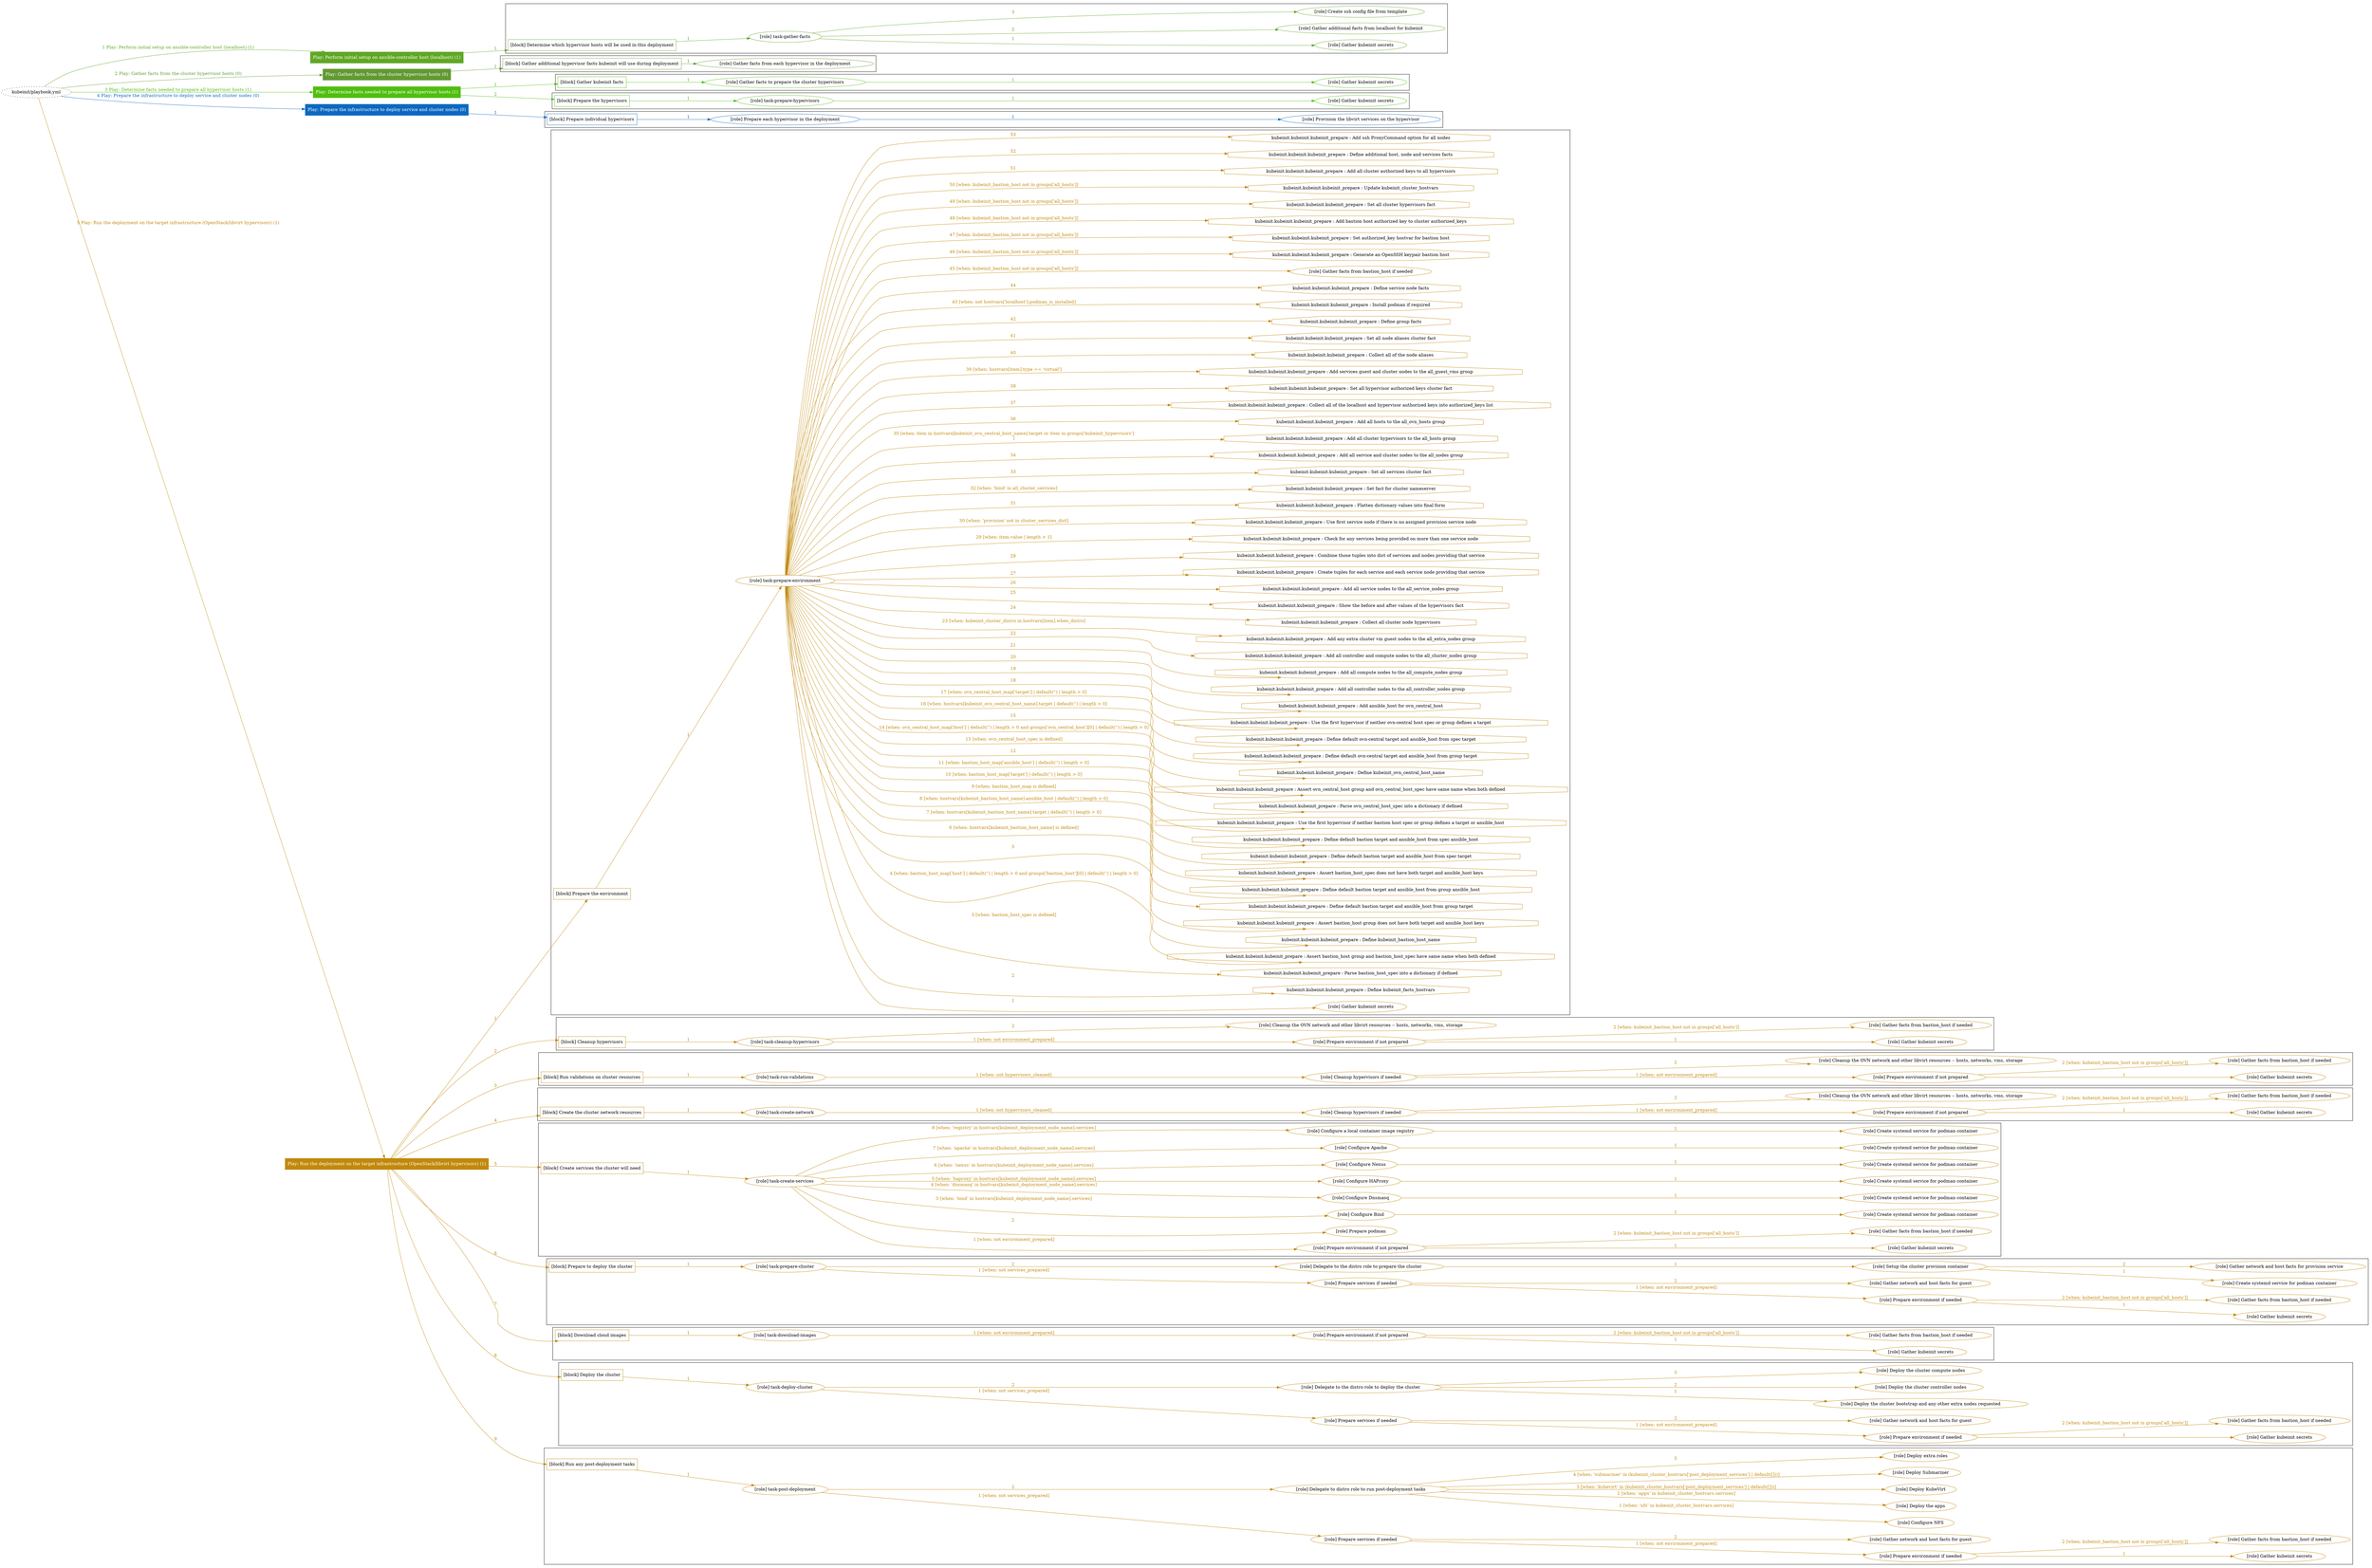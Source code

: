 digraph {
	graph [concentrate=true ordering=in rankdir=LR ratio=fill]
	edge [esep=5 sep=10]
	"kubeinit/playbook.yml" [URL="/home/runner/work/kubeinit/kubeinit/kubeinit/playbook.yml" id=playbook_77d661e1 style=dotted]
	"kubeinit/playbook.yml" -> play_28b4e31f [label="1 Play: Perform initial setup on ansible-controller host (localhost) (1)" color="#60a725" fontcolor="#60a725" id=edge_play_28b4e31f labeltooltip="1 Play: Perform initial setup on ansible-controller host (localhost) (1)" tooltip="1 Play: Perform initial setup on ansible-controller host (localhost) (1)"]
	subgraph "Play: Perform initial setup on ansible-controller host (localhost) (1)" {
		play_28b4e31f [label="Play: Perform initial setup on ansible-controller host (localhost) (1)" URL="/home/runner/work/kubeinit/kubeinit/kubeinit/playbook.yml" color="#60a725" fontcolor="#ffffff" id=play_28b4e31f shape=box style=filled tooltip=localhost]
		play_28b4e31f -> block_06831fb8 [label=1 color="#60a725" fontcolor="#60a725" id=edge_block_06831fb8 labeltooltip=1 tooltip=1]
		subgraph cluster_block_06831fb8 {
			block_06831fb8 [label="[block] Determine which hypervisor hosts will be used in this deployment" URL="/home/runner/work/kubeinit/kubeinit/kubeinit/playbook.yml" color="#60a725" id=block_06831fb8 labeltooltip="Determine which hypervisor hosts will be used in this deployment" shape=box tooltip="Determine which hypervisor hosts will be used in this deployment"]
			block_06831fb8 -> role_a812a635 [label="1 " color="#60a725" fontcolor="#60a725" id=edge_role_a812a635 labeltooltip="1 " tooltip="1 "]
			subgraph "task-gather-facts" {
				role_a812a635 [label="[role] task-gather-facts" URL="/home/runner/work/kubeinit/kubeinit/kubeinit/playbook.yml" color="#60a725" id=role_a812a635 tooltip="task-gather-facts"]
				role_a812a635 -> role_1d90592e [label="1 " color="#60a725" fontcolor="#60a725" id=edge_role_1d90592e labeltooltip="1 " tooltip="1 "]
				subgraph "Gather kubeinit secrets" {
					role_1d90592e [label="[role] Gather kubeinit secrets" URL="/home/runner/.ansible/collections/ansible_collections/kubeinit/kubeinit/roles/kubeinit_prepare/tasks/build_hypervisors_group.yml" color="#60a725" id=role_1d90592e tooltip="Gather kubeinit secrets"]
				}
				role_a812a635 -> role_91b0017b [label="2 " color="#60a725" fontcolor="#60a725" id=edge_role_91b0017b labeltooltip="2 " tooltip="2 "]
				subgraph "Gather additional facts from localhost for kubeinit" {
					role_91b0017b [label="[role] Gather additional facts from localhost for kubeinit" URL="/home/runner/.ansible/collections/ansible_collections/kubeinit/kubeinit/roles/kubeinit_prepare/tasks/build_hypervisors_group.yml" color="#60a725" id=role_91b0017b tooltip="Gather additional facts from localhost for kubeinit"]
				}
				role_a812a635 -> role_6da5c5d9 [label="3 " color="#60a725" fontcolor="#60a725" id=edge_role_6da5c5d9 labeltooltip="3 " tooltip="3 "]
				subgraph "Create ssh config file from template" {
					role_6da5c5d9 [label="[role] Create ssh config file from template" URL="/home/runner/.ansible/collections/ansible_collections/kubeinit/kubeinit/roles/kubeinit_prepare/tasks/build_hypervisors_group.yml" color="#60a725" id=role_6da5c5d9 tooltip="Create ssh config file from template"]
				}
			}
		}
	}
	"kubeinit/playbook.yml" -> play_3c3c5b9e [label="2 Play: Gather facts from the cluster hypervisor hosts (0)" color="#619a32" fontcolor="#619a32" id=edge_play_3c3c5b9e labeltooltip="2 Play: Gather facts from the cluster hypervisor hosts (0)" tooltip="2 Play: Gather facts from the cluster hypervisor hosts (0)"]
	subgraph "Play: Gather facts from the cluster hypervisor hosts (0)" {
		play_3c3c5b9e [label="Play: Gather facts from the cluster hypervisor hosts (0)" URL="/home/runner/work/kubeinit/kubeinit/kubeinit/playbook.yml" color="#619a32" fontcolor="#ffffff" id=play_3c3c5b9e shape=box style=filled tooltip="Play: Gather facts from the cluster hypervisor hosts (0)"]
		play_3c3c5b9e -> block_8e0905d0 [label=1 color="#619a32" fontcolor="#619a32" id=edge_block_8e0905d0 labeltooltip=1 tooltip=1]
		subgraph cluster_block_8e0905d0 {
			block_8e0905d0 [label="[block] Gather additional hypervisor facts kubeinit will use during deployment" URL="/home/runner/work/kubeinit/kubeinit/kubeinit/playbook.yml" color="#619a32" id=block_8e0905d0 labeltooltip="Gather additional hypervisor facts kubeinit will use during deployment" shape=box tooltip="Gather additional hypervisor facts kubeinit will use during deployment"]
			block_8e0905d0 -> role_e9f506b3 [label="1 " color="#619a32" fontcolor="#619a32" id=edge_role_e9f506b3 labeltooltip="1 " tooltip="1 "]
			subgraph "Gather facts from each hypervisor in the deployment" {
				role_e9f506b3 [label="[role] Gather facts from each hypervisor in the deployment" URL="/home/runner/work/kubeinit/kubeinit/kubeinit/playbook.yml" color="#619a32" id=role_e9f506b3 tooltip="Gather facts from each hypervisor in the deployment"]
			}
		}
	}
	"kubeinit/playbook.yml" -> play_04a32328 [label="3 Play: Determine facts needed to prepare all hypervisor hosts (1)" color="#4fbe0e" fontcolor="#4fbe0e" id=edge_play_04a32328 labeltooltip="3 Play: Determine facts needed to prepare all hypervisor hosts (1)" tooltip="3 Play: Determine facts needed to prepare all hypervisor hosts (1)"]
	subgraph "Play: Determine facts needed to prepare all hypervisor hosts (1)" {
		play_04a32328 [label="Play: Determine facts needed to prepare all hypervisor hosts (1)" URL="/home/runner/work/kubeinit/kubeinit/kubeinit/playbook.yml" color="#4fbe0e" fontcolor="#ffffff" id=play_04a32328 shape=box style=filled tooltip=localhost]
		play_04a32328 -> block_ca01af29 [label=1 color="#4fbe0e" fontcolor="#4fbe0e" id=edge_block_ca01af29 labeltooltip=1 tooltip=1]
		subgraph cluster_block_ca01af29 {
			block_ca01af29 [label="[block] Gather kubeinit facts" URL="/home/runner/work/kubeinit/kubeinit/kubeinit/playbook.yml" color="#4fbe0e" id=block_ca01af29 labeltooltip="Gather kubeinit facts" shape=box tooltip="Gather kubeinit facts"]
			block_ca01af29 -> role_65181836 [label="1 " color="#4fbe0e" fontcolor="#4fbe0e" id=edge_role_65181836 labeltooltip="1 " tooltip="1 "]
			subgraph "Gather facts to prepare the cluster hypervisors" {
				role_65181836 [label="[role] Gather facts to prepare the cluster hypervisors" URL="/home/runner/work/kubeinit/kubeinit/kubeinit/playbook.yml" color="#4fbe0e" id=role_65181836 tooltip="Gather facts to prepare the cluster hypervisors"]
				role_65181836 -> role_12bdd549 [label="1 " color="#4fbe0e" fontcolor="#4fbe0e" id=edge_role_12bdd549 labeltooltip="1 " tooltip="1 "]
				subgraph "Gather kubeinit secrets" {
					role_12bdd549 [label="[role] Gather kubeinit secrets" URL="/home/runner/.ansible/collections/ansible_collections/kubeinit/kubeinit/roles/kubeinit_prepare/tasks/gather_kubeinit_facts.yml" color="#4fbe0e" id=role_12bdd549 tooltip="Gather kubeinit secrets"]
				}
			}
		}
		play_04a32328 -> block_2999e551 [label=2 color="#4fbe0e" fontcolor="#4fbe0e" id=edge_block_2999e551 labeltooltip=2 tooltip=2]
		subgraph cluster_block_2999e551 {
			block_2999e551 [label="[block] Prepare the hypervisors" URL="/home/runner/work/kubeinit/kubeinit/kubeinit/playbook.yml" color="#4fbe0e" id=block_2999e551 labeltooltip="Prepare the hypervisors" shape=box tooltip="Prepare the hypervisors"]
			block_2999e551 -> role_f5e91807 [label="1 " color="#4fbe0e" fontcolor="#4fbe0e" id=edge_role_f5e91807 labeltooltip="1 " tooltip="1 "]
			subgraph "task-prepare-hypervisors" {
				role_f5e91807 [label="[role] task-prepare-hypervisors" URL="/home/runner/work/kubeinit/kubeinit/kubeinit/playbook.yml" color="#4fbe0e" id=role_f5e91807 tooltip="task-prepare-hypervisors"]
				role_f5e91807 -> role_20fb76f6 [label="1 " color="#4fbe0e" fontcolor="#4fbe0e" id=edge_role_20fb76f6 labeltooltip="1 " tooltip="1 "]
				subgraph "Gather kubeinit secrets" {
					role_20fb76f6 [label="[role] Gather kubeinit secrets" URL="/home/runner/.ansible/collections/ansible_collections/kubeinit/kubeinit/roles/kubeinit_prepare/tasks/gather_kubeinit_facts.yml" color="#4fbe0e" id=role_20fb76f6 tooltip="Gather kubeinit secrets"]
				}
			}
		}
	}
	"kubeinit/playbook.yml" -> play_7478bd03 [label="4 Play: Prepare the infrastructure to deploy service and cluster nodes (0)" color="#0c68c0" fontcolor="#0c68c0" id=edge_play_7478bd03 labeltooltip="4 Play: Prepare the infrastructure to deploy service and cluster nodes (0)" tooltip="4 Play: Prepare the infrastructure to deploy service and cluster nodes (0)"]
	subgraph "Play: Prepare the infrastructure to deploy service and cluster nodes (0)" {
		play_7478bd03 [label="Play: Prepare the infrastructure to deploy service and cluster nodes (0)" URL="/home/runner/work/kubeinit/kubeinit/kubeinit/playbook.yml" color="#0c68c0" fontcolor="#ffffff" id=play_7478bd03 shape=box style=filled tooltip="Play: Prepare the infrastructure to deploy service and cluster nodes (0)"]
		play_7478bd03 -> block_9bdae88f [label=1 color="#0c68c0" fontcolor="#0c68c0" id=edge_block_9bdae88f labeltooltip=1 tooltip=1]
		subgraph cluster_block_9bdae88f {
			block_9bdae88f [label="[block] Prepare individual hypervisors" URL="/home/runner/work/kubeinit/kubeinit/kubeinit/playbook.yml" color="#0c68c0" id=block_9bdae88f labeltooltip="Prepare individual hypervisors" shape=box tooltip="Prepare individual hypervisors"]
			block_9bdae88f -> role_0e3a980b [label="1 " color="#0c68c0" fontcolor="#0c68c0" id=edge_role_0e3a980b labeltooltip="1 " tooltip="1 "]
			subgraph "Prepare each hypervisor in the deployment" {
				role_0e3a980b [label="[role] Prepare each hypervisor in the deployment" URL="/home/runner/work/kubeinit/kubeinit/kubeinit/playbook.yml" color="#0c68c0" id=role_0e3a980b tooltip="Prepare each hypervisor in the deployment"]
				role_0e3a980b -> role_0f3b7784 [label="1 " color="#0c68c0" fontcolor="#0c68c0" id=edge_role_0f3b7784 labeltooltip="1 " tooltip="1 "]
				subgraph "Provision the libvirt services on the hypervisor" {
					role_0f3b7784 [label="[role] Provision the libvirt services on the hypervisor" URL="/home/runner/.ansible/collections/ansible_collections/kubeinit/kubeinit/roles/kubeinit_prepare/tasks/prepare_hypervisor.yml" color="#0c68c0" id=role_0f3b7784 tooltip="Provision the libvirt services on the hypervisor"]
				}
			}
		}
	}
	"kubeinit/playbook.yml" -> play_a0bef9eb [label="5 Play: Run the deployment on the target infrastructure (OpenStack/libvirt hypervisors) (1)" color="#c1880b" fontcolor="#c1880b" id=edge_play_a0bef9eb labeltooltip="5 Play: Run the deployment on the target infrastructure (OpenStack/libvirt hypervisors) (1)" tooltip="5 Play: Run the deployment on the target infrastructure (OpenStack/libvirt hypervisors) (1)"]
	subgraph "Play: Run the deployment on the target infrastructure (OpenStack/libvirt hypervisors) (1)" {
		play_a0bef9eb [label="Play: Run the deployment on the target infrastructure (OpenStack/libvirt hypervisors) (1)" URL="/home/runner/work/kubeinit/kubeinit/kubeinit/playbook.yml" color="#c1880b" fontcolor="#ffffff" id=play_a0bef9eb shape=box style=filled tooltip=localhost]
		play_a0bef9eb -> block_811ec04b [label=1 color="#c1880b" fontcolor="#c1880b" id=edge_block_811ec04b labeltooltip=1 tooltip=1]
		subgraph cluster_block_811ec04b {
			block_811ec04b [label="[block] Prepare the environment" URL="/home/runner/work/kubeinit/kubeinit/kubeinit/playbook.yml" color="#c1880b" id=block_811ec04b labeltooltip="Prepare the environment" shape=box tooltip="Prepare the environment"]
			block_811ec04b -> role_142305c7 [label="1 " color="#c1880b" fontcolor="#c1880b" id=edge_role_142305c7 labeltooltip="1 " tooltip="1 "]
			subgraph "task-prepare-environment" {
				role_142305c7 [label="[role] task-prepare-environment" URL="/home/runner/work/kubeinit/kubeinit/kubeinit/playbook.yml" color="#c1880b" id=role_142305c7 tooltip="task-prepare-environment"]
				role_142305c7 -> role_ac43eccf [label="1 " color="#c1880b" fontcolor="#c1880b" id=edge_role_ac43eccf labeltooltip="1 " tooltip="1 "]
				subgraph "Gather kubeinit secrets" {
					role_ac43eccf [label="[role] Gather kubeinit secrets" URL="/home/runner/.ansible/collections/ansible_collections/kubeinit/kubeinit/roles/kubeinit_prepare/tasks/gather_kubeinit_facts.yml" color="#c1880b" id=role_ac43eccf tooltip="Gather kubeinit secrets"]
				}
				task_825f315c [label="kubeinit.kubeinit.kubeinit_prepare : Define kubeinit_facts_hostvars" URL="/home/runner/.ansible/collections/ansible_collections/kubeinit/kubeinit/roles/kubeinit_prepare/tasks/main.yml" color="#c1880b" id=task_825f315c shape=octagon tooltip="kubeinit.kubeinit.kubeinit_prepare : Define kubeinit_facts_hostvars"]
				role_142305c7 -> task_825f315c [label="2 " color="#c1880b" fontcolor="#c1880b" id=edge_task_825f315c labeltooltip="2 " tooltip="2 "]
				task_102913e4 [label="kubeinit.kubeinit.kubeinit_prepare : Parse bastion_host_spec into a dictionary if defined" URL="/home/runner/.ansible/collections/ansible_collections/kubeinit/kubeinit/roles/kubeinit_prepare/tasks/main.yml" color="#c1880b" id=task_102913e4 shape=octagon tooltip="kubeinit.kubeinit.kubeinit_prepare : Parse bastion_host_spec into a dictionary if defined"]
				role_142305c7 -> task_102913e4 [label="3 [when: bastion_host_spec is defined]" color="#c1880b" fontcolor="#c1880b" id=edge_task_102913e4 labeltooltip="3 [when: bastion_host_spec is defined]" tooltip="3 [when: bastion_host_spec is defined]"]
				task_2cb27653 [label="kubeinit.kubeinit.kubeinit_prepare : Assert bastion_host group and bastion_host_spec have same name when both defined" URL="/home/runner/.ansible/collections/ansible_collections/kubeinit/kubeinit/roles/kubeinit_prepare/tasks/main.yml" color="#c1880b" id=task_2cb27653 shape=octagon tooltip="kubeinit.kubeinit.kubeinit_prepare : Assert bastion_host group and bastion_host_spec have same name when both defined"]
				role_142305c7 -> task_2cb27653 [label="4 [when: bastion_host_map['host'] | default('') | length > 0 and groups['bastion_host'][0] | default('') | length > 0]" color="#c1880b" fontcolor="#c1880b" id=edge_task_2cb27653 labeltooltip="4 [when: bastion_host_map['host'] | default('') | length > 0 and groups['bastion_host'][0] | default('') | length > 0]" tooltip="4 [when: bastion_host_map['host'] | default('') | length > 0 and groups['bastion_host'][0] | default('') | length > 0]"]
				task_d2bd734e [label="kubeinit.kubeinit.kubeinit_prepare : Define kubeinit_bastion_host_name" URL="/home/runner/.ansible/collections/ansible_collections/kubeinit/kubeinit/roles/kubeinit_prepare/tasks/main.yml" color="#c1880b" id=task_d2bd734e shape=octagon tooltip="kubeinit.kubeinit.kubeinit_prepare : Define kubeinit_bastion_host_name"]
				role_142305c7 -> task_d2bd734e [label="5 " color="#c1880b" fontcolor="#c1880b" id=edge_task_d2bd734e labeltooltip="5 " tooltip="5 "]
				task_7ca1ec7f [label="kubeinit.kubeinit.kubeinit_prepare : Assert bastion_host group does not have both target and ansible_host keys" URL="/home/runner/.ansible/collections/ansible_collections/kubeinit/kubeinit/roles/kubeinit_prepare/tasks/main.yml" color="#c1880b" id=task_7ca1ec7f shape=octagon tooltip="kubeinit.kubeinit.kubeinit_prepare : Assert bastion_host group does not have both target and ansible_host keys"]
				role_142305c7 -> task_7ca1ec7f [label="6 [when: hostvars[kubeinit_bastion_host_name] is defined]" color="#c1880b" fontcolor="#c1880b" id=edge_task_7ca1ec7f labeltooltip="6 [when: hostvars[kubeinit_bastion_host_name] is defined]" tooltip="6 [when: hostvars[kubeinit_bastion_host_name] is defined]"]
				task_8fd07458 [label="kubeinit.kubeinit.kubeinit_prepare : Define default bastion target and ansible_host from group target" URL="/home/runner/.ansible/collections/ansible_collections/kubeinit/kubeinit/roles/kubeinit_prepare/tasks/main.yml" color="#c1880b" id=task_8fd07458 shape=octagon tooltip="kubeinit.kubeinit.kubeinit_prepare : Define default bastion target and ansible_host from group target"]
				role_142305c7 -> task_8fd07458 [label="7 [when: hostvars[kubeinit_bastion_host_name].target | default('') | length > 0]" color="#c1880b" fontcolor="#c1880b" id=edge_task_8fd07458 labeltooltip="7 [when: hostvars[kubeinit_bastion_host_name].target | default('') | length > 0]" tooltip="7 [when: hostvars[kubeinit_bastion_host_name].target | default('') | length > 0]"]
				task_c90337fa [label="kubeinit.kubeinit.kubeinit_prepare : Define default bastion target and ansible_host from group ansible_host" URL="/home/runner/.ansible/collections/ansible_collections/kubeinit/kubeinit/roles/kubeinit_prepare/tasks/main.yml" color="#c1880b" id=task_c90337fa shape=octagon tooltip="kubeinit.kubeinit.kubeinit_prepare : Define default bastion target and ansible_host from group ansible_host"]
				role_142305c7 -> task_c90337fa [label="8 [when: hostvars[kubeinit_bastion_host_name].ansible_host | default('') | length > 0]" color="#c1880b" fontcolor="#c1880b" id=edge_task_c90337fa labeltooltip="8 [when: hostvars[kubeinit_bastion_host_name].ansible_host | default('') | length > 0]" tooltip="8 [when: hostvars[kubeinit_bastion_host_name].ansible_host | default('') | length > 0]"]
				task_d9fefa9a [label="kubeinit.kubeinit.kubeinit_prepare : Assert bastion_host_spec does not have both target and ansible_host keys" URL="/home/runner/.ansible/collections/ansible_collections/kubeinit/kubeinit/roles/kubeinit_prepare/tasks/main.yml" color="#c1880b" id=task_d9fefa9a shape=octagon tooltip="kubeinit.kubeinit.kubeinit_prepare : Assert bastion_host_spec does not have both target and ansible_host keys"]
				role_142305c7 -> task_d9fefa9a [label="9 [when: bastion_host_map is defined]" color="#c1880b" fontcolor="#c1880b" id=edge_task_d9fefa9a labeltooltip="9 [when: bastion_host_map is defined]" tooltip="9 [when: bastion_host_map is defined]"]
				task_10f215ad [label="kubeinit.kubeinit.kubeinit_prepare : Define default bastion target and ansible_host from spec target" URL="/home/runner/.ansible/collections/ansible_collections/kubeinit/kubeinit/roles/kubeinit_prepare/tasks/main.yml" color="#c1880b" id=task_10f215ad shape=octagon tooltip="kubeinit.kubeinit.kubeinit_prepare : Define default bastion target and ansible_host from spec target"]
				role_142305c7 -> task_10f215ad [label="10 [when: bastion_host_map['target'] | default('') | length > 0]" color="#c1880b" fontcolor="#c1880b" id=edge_task_10f215ad labeltooltip="10 [when: bastion_host_map['target'] | default('') | length > 0]" tooltip="10 [when: bastion_host_map['target'] | default('') | length > 0]"]
				task_be7cacad [label="kubeinit.kubeinit.kubeinit_prepare : Define default bastion target and ansible_host from spec ansible_host" URL="/home/runner/.ansible/collections/ansible_collections/kubeinit/kubeinit/roles/kubeinit_prepare/tasks/main.yml" color="#c1880b" id=task_be7cacad shape=octagon tooltip="kubeinit.kubeinit.kubeinit_prepare : Define default bastion target and ansible_host from spec ansible_host"]
				role_142305c7 -> task_be7cacad [label="11 [when: bastion_host_map['ansible_host'] | default('') | length > 0]" color="#c1880b" fontcolor="#c1880b" id=edge_task_be7cacad labeltooltip="11 [when: bastion_host_map['ansible_host'] | default('') | length > 0]" tooltip="11 [when: bastion_host_map['ansible_host'] | default('') | length > 0]"]
				task_67026bc1 [label="kubeinit.kubeinit.kubeinit_prepare : Use the first hypervisor if neither bastion host spec or group defines a target or ansible_host" URL="/home/runner/.ansible/collections/ansible_collections/kubeinit/kubeinit/roles/kubeinit_prepare/tasks/main.yml" color="#c1880b" id=task_67026bc1 shape=octagon tooltip="kubeinit.kubeinit.kubeinit_prepare : Use the first hypervisor if neither bastion host spec or group defines a target or ansible_host"]
				role_142305c7 -> task_67026bc1 [label="12 " color="#c1880b" fontcolor="#c1880b" id=edge_task_67026bc1 labeltooltip="12 " tooltip="12 "]
				task_db9cdaf1 [label="kubeinit.kubeinit.kubeinit_prepare : Parse ovn_central_host_spec into a dictionary if defined" URL="/home/runner/.ansible/collections/ansible_collections/kubeinit/kubeinit/roles/kubeinit_prepare/tasks/main.yml" color="#c1880b" id=task_db9cdaf1 shape=octagon tooltip="kubeinit.kubeinit.kubeinit_prepare : Parse ovn_central_host_spec into a dictionary if defined"]
				role_142305c7 -> task_db9cdaf1 [label="13 [when: ovn_central_host_spec is defined]" color="#c1880b" fontcolor="#c1880b" id=edge_task_db9cdaf1 labeltooltip="13 [when: ovn_central_host_spec is defined]" tooltip="13 [when: ovn_central_host_spec is defined]"]
				task_a3a4a084 [label="kubeinit.kubeinit.kubeinit_prepare : Assert ovn_central_host group and ovn_central_host_spec have same name when both defined" URL="/home/runner/.ansible/collections/ansible_collections/kubeinit/kubeinit/roles/kubeinit_prepare/tasks/main.yml" color="#c1880b" id=task_a3a4a084 shape=octagon tooltip="kubeinit.kubeinit.kubeinit_prepare : Assert ovn_central_host group and ovn_central_host_spec have same name when both defined"]
				role_142305c7 -> task_a3a4a084 [label="14 [when: ovn_central_host_map['host'] | default('') | length > 0 and groups['ovn_central_host'][0] | default('') | length > 0]" color="#c1880b" fontcolor="#c1880b" id=edge_task_a3a4a084 labeltooltip="14 [when: ovn_central_host_map['host'] | default('') | length > 0 and groups['ovn_central_host'][0] | default('') | length > 0]" tooltip="14 [when: ovn_central_host_map['host'] | default('') | length > 0 and groups['ovn_central_host'][0] | default('') | length > 0]"]
				task_74e4bc27 [label="kubeinit.kubeinit.kubeinit_prepare : Define kubeinit_ovn_central_host_name" URL="/home/runner/.ansible/collections/ansible_collections/kubeinit/kubeinit/roles/kubeinit_prepare/tasks/main.yml" color="#c1880b" id=task_74e4bc27 shape=octagon tooltip="kubeinit.kubeinit.kubeinit_prepare : Define kubeinit_ovn_central_host_name"]
				role_142305c7 -> task_74e4bc27 [label="15 " color="#c1880b" fontcolor="#c1880b" id=edge_task_74e4bc27 labeltooltip="15 " tooltip="15 "]
				task_c273f365 [label="kubeinit.kubeinit.kubeinit_prepare : Define default ovn-central target and ansible_host from group target" URL="/home/runner/.ansible/collections/ansible_collections/kubeinit/kubeinit/roles/kubeinit_prepare/tasks/main.yml" color="#c1880b" id=task_c273f365 shape=octagon tooltip="kubeinit.kubeinit.kubeinit_prepare : Define default ovn-central target and ansible_host from group target"]
				role_142305c7 -> task_c273f365 [label="16 [when: hostvars[kubeinit_ovn_central_host_name].target | default('') | length > 0]" color="#c1880b" fontcolor="#c1880b" id=edge_task_c273f365 labeltooltip="16 [when: hostvars[kubeinit_ovn_central_host_name].target | default('') | length > 0]" tooltip="16 [when: hostvars[kubeinit_ovn_central_host_name].target | default('') | length > 0]"]
				task_4483cf9a [label="kubeinit.kubeinit.kubeinit_prepare : Define default ovn-central target and ansible_host from spec target" URL="/home/runner/.ansible/collections/ansible_collections/kubeinit/kubeinit/roles/kubeinit_prepare/tasks/main.yml" color="#c1880b" id=task_4483cf9a shape=octagon tooltip="kubeinit.kubeinit.kubeinit_prepare : Define default ovn-central target and ansible_host from spec target"]
				role_142305c7 -> task_4483cf9a [label="17 [when: ovn_central_host_map['target'] | default('') | length > 0]" color="#c1880b" fontcolor="#c1880b" id=edge_task_4483cf9a labeltooltip="17 [when: ovn_central_host_map['target'] | default('') | length > 0]" tooltip="17 [when: ovn_central_host_map['target'] | default('') | length > 0]"]
				task_745cfc15 [label="kubeinit.kubeinit.kubeinit_prepare : Use the first hypervisor if neither ovn-central host spec or group defines a target" URL="/home/runner/.ansible/collections/ansible_collections/kubeinit/kubeinit/roles/kubeinit_prepare/tasks/main.yml" color="#c1880b" id=task_745cfc15 shape=octagon tooltip="kubeinit.kubeinit.kubeinit_prepare : Use the first hypervisor if neither ovn-central host spec or group defines a target"]
				role_142305c7 -> task_745cfc15 [label="18 " color="#c1880b" fontcolor="#c1880b" id=edge_task_745cfc15 labeltooltip="18 " tooltip="18 "]
				task_59a1648e [label="kubeinit.kubeinit.kubeinit_prepare : Add ansible_host for ovn_central_host" URL="/home/runner/.ansible/collections/ansible_collections/kubeinit/kubeinit/roles/kubeinit_prepare/tasks/main.yml" color="#c1880b" id=task_59a1648e shape=octagon tooltip="kubeinit.kubeinit.kubeinit_prepare : Add ansible_host for ovn_central_host"]
				role_142305c7 -> task_59a1648e [label="19 " color="#c1880b" fontcolor="#c1880b" id=edge_task_59a1648e labeltooltip="19 " tooltip="19 "]
				task_8b50f640 [label="kubeinit.kubeinit.kubeinit_prepare : Add all controller nodes to the all_controller_nodes group" URL="/home/runner/.ansible/collections/ansible_collections/kubeinit/kubeinit/roles/kubeinit_prepare/tasks/prepare_groups.yml" color="#c1880b" id=task_8b50f640 shape=octagon tooltip="kubeinit.kubeinit.kubeinit_prepare : Add all controller nodes to the all_controller_nodes group"]
				role_142305c7 -> task_8b50f640 [label="20 " color="#c1880b" fontcolor="#c1880b" id=edge_task_8b50f640 labeltooltip="20 " tooltip="20 "]
				task_70daa888 [label="kubeinit.kubeinit.kubeinit_prepare : Add all compute nodes to the all_compute_nodes group" URL="/home/runner/.ansible/collections/ansible_collections/kubeinit/kubeinit/roles/kubeinit_prepare/tasks/prepare_groups.yml" color="#c1880b" id=task_70daa888 shape=octagon tooltip="kubeinit.kubeinit.kubeinit_prepare : Add all compute nodes to the all_compute_nodes group"]
				role_142305c7 -> task_70daa888 [label="21 " color="#c1880b" fontcolor="#c1880b" id=edge_task_70daa888 labeltooltip="21 " tooltip="21 "]
				task_c2e55782 [label="kubeinit.kubeinit.kubeinit_prepare : Add all controller and compute nodes to the all_cluster_nodes group" URL="/home/runner/.ansible/collections/ansible_collections/kubeinit/kubeinit/roles/kubeinit_prepare/tasks/prepare_groups.yml" color="#c1880b" id=task_c2e55782 shape=octagon tooltip="kubeinit.kubeinit.kubeinit_prepare : Add all controller and compute nodes to the all_cluster_nodes group"]
				role_142305c7 -> task_c2e55782 [label="22 " color="#c1880b" fontcolor="#c1880b" id=edge_task_c2e55782 labeltooltip="22 " tooltip="22 "]
				task_da940770 [label="kubeinit.kubeinit.kubeinit_prepare : Add any extra cluster vm guest nodes to the all_extra_nodes group" URL="/home/runner/.ansible/collections/ansible_collections/kubeinit/kubeinit/roles/kubeinit_prepare/tasks/prepare_groups.yml" color="#c1880b" id=task_da940770 shape=octagon tooltip="kubeinit.kubeinit.kubeinit_prepare : Add any extra cluster vm guest nodes to the all_extra_nodes group"]
				role_142305c7 -> task_da940770 [label="23 [when: kubeinit_cluster_distro in hostvars[item].when_distro]" color="#c1880b" fontcolor="#c1880b" id=edge_task_da940770 labeltooltip="23 [when: kubeinit_cluster_distro in hostvars[item].when_distro]" tooltip="23 [when: kubeinit_cluster_distro in hostvars[item].when_distro]"]
				task_d6067e0c [label="kubeinit.kubeinit.kubeinit_prepare : Collect all cluster node hypervisors" URL="/home/runner/.ansible/collections/ansible_collections/kubeinit/kubeinit/roles/kubeinit_prepare/tasks/prepare_groups.yml" color="#c1880b" id=task_d6067e0c shape=octagon tooltip="kubeinit.kubeinit.kubeinit_prepare : Collect all cluster node hypervisors"]
				role_142305c7 -> task_d6067e0c [label="24 " color="#c1880b" fontcolor="#c1880b" id=edge_task_d6067e0c labeltooltip="24 " tooltip="24 "]
				task_8b6eea94 [label="kubeinit.kubeinit.kubeinit_prepare : Show the before and after values of the hypervisors fact" URL="/home/runner/.ansible/collections/ansible_collections/kubeinit/kubeinit/roles/kubeinit_prepare/tasks/prepare_groups.yml" color="#c1880b" id=task_8b6eea94 shape=octagon tooltip="kubeinit.kubeinit.kubeinit_prepare : Show the before and after values of the hypervisors fact"]
				role_142305c7 -> task_8b6eea94 [label="25 " color="#c1880b" fontcolor="#c1880b" id=edge_task_8b6eea94 labeltooltip="25 " tooltip="25 "]
				task_61619332 [label="kubeinit.kubeinit.kubeinit_prepare : Add all service nodes to the all_service_nodes group" URL="/home/runner/.ansible/collections/ansible_collections/kubeinit/kubeinit/roles/kubeinit_prepare/tasks/prepare_groups.yml" color="#c1880b" id=task_61619332 shape=octagon tooltip="kubeinit.kubeinit.kubeinit_prepare : Add all service nodes to the all_service_nodes group"]
				role_142305c7 -> task_61619332 [label="26 " color="#c1880b" fontcolor="#c1880b" id=edge_task_61619332 labeltooltip="26 " tooltip="26 "]
				task_eb9cc444 [label="kubeinit.kubeinit.kubeinit_prepare : Create tuples for each service and each service node providing that service" URL="/home/runner/.ansible/collections/ansible_collections/kubeinit/kubeinit/roles/kubeinit_prepare/tasks/prepare_groups.yml" color="#c1880b" id=task_eb9cc444 shape=octagon tooltip="kubeinit.kubeinit.kubeinit_prepare : Create tuples for each service and each service node providing that service"]
				role_142305c7 -> task_eb9cc444 [label="27 " color="#c1880b" fontcolor="#c1880b" id=edge_task_eb9cc444 labeltooltip="27 " tooltip="27 "]
				task_8613c67f [label="kubeinit.kubeinit.kubeinit_prepare : Combine those tuples into dict of services and nodes providing that service" URL="/home/runner/.ansible/collections/ansible_collections/kubeinit/kubeinit/roles/kubeinit_prepare/tasks/prepare_groups.yml" color="#c1880b" id=task_8613c67f shape=octagon tooltip="kubeinit.kubeinit.kubeinit_prepare : Combine those tuples into dict of services and nodes providing that service"]
				role_142305c7 -> task_8613c67f [label="28 " color="#c1880b" fontcolor="#c1880b" id=edge_task_8613c67f labeltooltip="28 " tooltip="28 "]
				task_8904e7fa [label="kubeinit.kubeinit.kubeinit_prepare : Check for any services being provided on more than one service node" URL="/home/runner/.ansible/collections/ansible_collections/kubeinit/kubeinit/roles/kubeinit_prepare/tasks/prepare_groups.yml" color="#c1880b" id=task_8904e7fa shape=octagon tooltip="kubeinit.kubeinit.kubeinit_prepare : Check for any services being provided on more than one service node"]
				role_142305c7 -> task_8904e7fa [label="29 [when: item.value | length > 1]" color="#c1880b" fontcolor="#c1880b" id=edge_task_8904e7fa labeltooltip="29 [when: item.value | length > 1]" tooltip="29 [when: item.value | length > 1]"]
				task_aab42021 [label="kubeinit.kubeinit.kubeinit_prepare : Use first service node if there is no assigned provision service node" URL="/home/runner/.ansible/collections/ansible_collections/kubeinit/kubeinit/roles/kubeinit_prepare/tasks/prepare_groups.yml" color="#c1880b" id=task_aab42021 shape=octagon tooltip="kubeinit.kubeinit.kubeinit_prepare : Use first service node if there is no assigned provision service node"]
				role_142305c7 -> task_aab42021 [label="30 [when: 'provision' not in cluster_services_dict]" color="#c1880b" fontcolor="#c1880b" id=edge_task_aab42021 labeltooltip="30 [when: 'provision' not in cluster_services_dict]" tooltip="30 [when: 'provision' not in cluster_services_dict]"]
				task_d68bd6f7 [label="kubeinit.kubeinit.kubeinit_prepare : Flatten dictionary values into final form" URL="/home/runner/.ansible/collections/ansible_collections/kubeinit/kubeinit/roles/kubeinit_prepare/tasks/prepare_groups.yml" color="#c1880b" id=task_d68bd6f7 shape=octagon tooltip="kubeinit.kubeinit.kubeinit_prepare : Flatten dictionary values into final form"]
				role_142305c7 -> task_d68bd6f7 [label="31 " color="#c1880b" fontcolor="#c1880b" id=edge_task_d68bd6f7 labeltooltip="31 " tooltip="31 "]
				task_cad65db3 [label="kubeinit.kubeinit.kubeinit_prepare : Set fact for cluster nameserver" URL="/home/runner/.ansible/collections/ansible_collections/kubeinit/kubeinit/roles/kubeinit_prepare/tasks/prepare_groups.yml" color="#c1880b" id=task_cad65db3 shape=octagon tooltip="kubeinit.kubeinit.kubeinit_prepare : Set fact for cluster nameserver"]
				role_142305c7 -> task_cad65db3 [label="32 [when: 'bind' in all_cluster_services]" color="#c1880b" fontcolor="#c1880b" id=edge_task_cad65db3 labeltooltip="32 [when: 'bind' in all_cluster_services]" tooltip="32 [when: 'bind' in all_cluster_services]"]
				task_20349d7d [label="kubeinit.kubeinit.kubeinit_prepare : Set all services cluster fact" URL="/home/runner/.ansible/collections/ansible_collections/kubeinit/kubeinit/roles/kubeinit_prepare/tasks/prepare_groups.yml" color="#c1880b" id=task_20349d7d shape=octagon tooltip="kubeinit.kubeinit.kubeinit_prepare : Set all services cluster fact"]
				role_142305c7 -> task_20349d7d [label="33 " color="#c1880b" fontcolor="#c1880b" id=edge_task_20349d7d labeltooltip="33 " tooltip="33 "]
				task_da3fbcd7 [label="kubeinit.kubeinit.kubeinit_prepare : Add all service and cluster nodes to the all_nodes group" URL="/home/runner/.ansible/collections/ansible_collections/kubeinit/kubeinit/roles/kubeinit_prepare/tasks/prepare_groups.yml" color="#c1880b" id=task_da3fbcd7 shape=octagon tooltip="kubeinit.kubeinit.kubeinit_prepare : Add all service and cluster nodes to the all_nodes group"]
				role_142305c7 -> task_da3fbcd7 [label="34 " color="#c1880b" fontcolor="#c1880b" id=edge_task_da3fbcd7 labeltooltip="34 " tooltip="34 "]
				task_b29268f1 [label="kubeinit.kubeinit.kubeinit_prepare : Add all cluster hypervisors to the all_hosts group" URL="/home/runner/.ansible/collections/ansible_collections/kubeinit/kubeinit/roles/kubeinit_prepare/tasks/prepare_groups.yml" color="#c1880b" id=task_b29268f1 shape=octagon tooltip="kubeinit.kubeinit.kubeinit_prepare : Add all cluster hypervisors to the all_hosts group"]
				role_142305c7 -> task_b29268f1 [label="35 [when: item in hostvars[kubeinit_ovn_central_host_name].target or item in groups['kubeinit_hypervisors']
]" color="#c1880b" fontcolor="#c1880b" id=edge_task_b29268f1 labeltooltip="35 [when: item in hostvars[kubeinit_ovn_central_host_name].target or item in groups['kubeinit_hypervisors']
]" tooltip="35 [when: item in hostvars[kubeinit_ovn_central_host_name].target or item in groups['kubeinit_hypervisors']
]"]
				task_f89e8ed3 [label="kubeinit.kubeinit.kubeinit_prepare : Add all hosts to the all_ovn_hosts group" URL="/home/runner/.ansible/collections/ansible_collections/kubeinit/kubeinit/roles/kubeinit_prepare/tasks/prepare_groups.yml" color="#c1880b" id=task_f89e8ed3 shape=octagon tooltip="kubeinit.kubeinit.kubeinit_prepare : Add all hosts to the all_ovn_hosts group"]
				role_142305c7 -> task_f89e8ed3 [label="36 " color="#c1880b" fontcolor="#c1880b" id=edge_task_f89e8ed3 labeltooltip="36 " tooltip="36 "]
				task_1c2a5bda [label="kubeinit.kubeinit.kubeinit_prepare : Collect all of the localhost and hypervisor authorized keys into authorized_keys list" URL="/home/runner/.ansible/collections/ansible_collections/kubeinit/kubeinit/roles/kubeinit_prepare/tasks/prepare_groups.yml" color="#c1880b" id=task_1c2a5bda shape=octagon tooltip="kubeinit.kubeinit.kubeinit_prepare : Collect all of the localhost and hypervisor authorized keys into authorized_keys list"]
				role_142305c7 -> task_1c2a5bda [label="37 " color="#c1880b" fontcolor="#c1880b" id=edge_task_1c2a5bda labeltooltip="37 " tooltip="37 "]
				task_ff25ed8c [label="kubeinit.kubeinit.kubeinit_prepare : Set all hypervisor authorized keys cluster fact" URL="/home/runner/.ansible/collections/ansible_collections/kubeinit/kubeinit/roles/kubeinit_prepare/tasks/prepare_groups.yml" color="#c1880b" id=task_ff25ed8c shape=octagon tooltip="kubeinit.kubeinit.kubeinit_prepare : Set all hypervisor authorized keys cluster fact"]
				role_142305c7 -> task_ff25ed8c [label="38 " color="#c1880b" fontcolor="#c1880b" id=edge_task_ff25ed8c labeltooltip="38 " tooltip="38 "]
				task_5e209191 [label="kubeinit.kubeinit.kubeinit_prepare : Add services guest and cluster nodes to the all_guest_vms group" URL="/home/runner/.ansible/collections/ansible_collections/kubeinit/kubeinit/roles/kubeinit_prepare/tasks/prepare_groups.yml" color="#c1880b" id=task_5e209191 shape=octagon tooltip="kubeinit.kubeinit.kubeinit_prepare : Add services guest and cluster nodes to the all_guest_vms group"]
				role_142305c7 -> task_5e209191 [label="39 [when: hostvars[item].type == 'virtual']" color="#c1880b" fontcolor="#c1880b" id=edge_task_5e209191 labeltooltip="39 [when: hostvars[item].type == 'virtual']" tooltip="39 [when: hostvars[item].type == 'virtual']"]
				task_46941fb8 [label="kubeinit.kubeinit.kubeinit_prepare : Collect all of the node aliases" URL="/home/runner/.ansible/collections/ansible_collections/kubeinit/kubeinit/roles/kubeinit_prepare/tasks/prepare_groups.yml" color="#c1880b" id=task_46941fb8 shape=octagon tooltip="kubeinit.kubeinit.kubeinit_prepare : Collect all of the node aliases"]
				role_142305c7 -> task_46941fb8 [label="40 " color="#c1880b" fontcolor="#c1880b" id=edge_task_46941fb8 labeltooltip="40 " tooltip="40 "]
				task_4bd3ec34 [label="kubeinit.kubeinit.kubeinit_prepare : Set all node aliases cluster fact" URL="/home/runner/.ansible/collections/ansible_collections/kubeinit/kubeinit/roles/kubeinit_prepare/tasks/prepare_groups.yml" color="#c1880b" id=task_4bd3ec34 shape=octagon tooltip="kubeinit.kubeinit.kubeinit_prepare : Set all node aliases cluster fact"]
				role_142305c7 -> task_4bd3ec34 [label="41 " color="#c1880b" fontcolor="#c1880b" id=edge_task_4bd3ec34 labeltooltip="41 " tooltip="41 "]
				task_a0b9fb2a [label="kubeinit.kubeinit.kubeinit_prepare : Define group facts" URL="/home/runner/.ansible/collections/ansible_collections/kubeinit/kubeinit/roles/kubeinit_prepare/tasks/main.yml" color="#c1880b" id=task_a0b9fb2a shape=octagon tooltip="kubeinit.kubeinit.kubeinit_prepare : Define group facts"]
				role_142305c7 -> task_a0b9fb2a [label="42 " color="#c1880b" fontcolor="#c1880b" id=edge_task_a0b9fb2a labeltooltip="42 " tooltip="42 "]
				task_18a3de59 [label="kubeinit.kubeinit.kubeinit_prepare : Install podman if required" URL="/home/runner/.ansible/collections/ansible_collections/kubeinit/kubeinit/roles/kubeinit_prepare/tasks/main.yml" color="#c1880b" id=task_18a3de59 shape=octagon tooltip="kubeinit.kubeinit.kubeinit_prepare : Install podman if required"]
				role_142305c7 -> task_18a3de59 [label="43 [when: not hostvars['localhost'].podman_is_installed]" color="#c1880b" fontcolor="#c1880b" id=edge_task_18a3de59 labeltooltip="43 [when: not hostvars['localhost'].podman_is_installed]" tooltip="43 [when: not hostvars['localhost'].podman_is_installed]"]
				task_a28a7450 [label="kubeinit.kubeinit.kubeinit_prepare : Define service node facts" URL="/home/runner/.ansible/collections/ansible_collections/kubeinit/kubeinit/roles/kubeinit_prepare/tasks/main.yml" color="#c1880b" id=task_a28a7450 shape=octagon tooltip="kubeinit.kubeinit.kubeinit_prepare : Define service node facts"]
				role_142305c7 -> task_a28a7450 [label="44 " color="#c1880b" fontcolor="#c1880b" id=edge_task_a28a7450 labeltooltip="44 " tooltip="44 "]
				role_142305c7 -> role_04da53fa [label="45 [when: kubeinit_bastion_host not in groups['all_hosts']]" color="#c1880b" fontcolor="#c1880b" id=edge_role_04da53fa labeltooltip="45 [when: kubeinit_bastion_host not in groups['all_hosts']]" tooltip="45 [when: kubeinit_bastion_host not in groups['all_hosts']]"]
				subgraph "Gather facts from bastion_host if needed" {
					role_04da53fa [label="[role] Gather facts from bastion_host if needed" URL="/home/runner/.ansible/collections/ansible_collections/kubeinit/kubeinit/roles/kubeinit_prepare/tasks/main.yml" color="#c1880b" id=role_04da53fa tooltip="Gather facts from bastion_host if needed"]
				}
				task_7c6e7756 [label="kubeinit.kubeinit.kubeinit_prepare : Generate an OpenSSH keypair bastion host" URL="/home/runner/.ansible/collections/ansible_collections/kubeinit/kubeinit/roles/kubeinit_prepare/tasks/main.yml" color="#c1880b" id=task_7c6e7756 shape=octagon tooltip="kubeinit.kubeinit.kubeinit_prepare : Generate an OpenSSH keypair bastion host"]
				role_142305c7 -> task_7c6e7756 [label="46 [when: kubeinit_bastion_host not in groups['all_hosts']]" color="#c1880b" fontcolor="#c1880b" id=edge_task_7c6e7756 labeltooltip="46 [when: kubeinit_bastion_host not in groups['all_hosts']]" tooltip="46 [when: kubeinit_bastion_host not in groups['all_hosts']]"]
				task_4f531438 [label="kubeinit.kubeinit.kubeinit_prepare : Set authorized_key hostvar for bastion host" URL="/home/runner/.ansible/collections/ansible_collections/kubeinit/kubeinit/roles/kubeinit_prepare/tasks/main.yml" color="#c1880b" id=task_4f531438 shape=octagon tooltip="kubeinit.kubeinit.kubeinit_prepare : Set authorized_key hostvar for bastion host"]
				role_142305c7 -> task_4f531438 [label="47 [when: kubeinit_bastion_host not in groups['all_hosts']]" color="#c1880b" fontcolor="#c1880b" id=edge_task_4f531438 labeltooltip="47 [when: kubeinit_bastion_host not in groups['all_hosts']]" tooltip="47 [when: kubeinit_bastion_host not in groups['all_hosts']]"]
				task_e5dec103 [label="kubeinit.kubeinit.kubeinit_prepare : Add bastion host authorized key to cluster authorized_keys" URL="/home/runner/.ansible/collections/ansible_collections/kubeinit/kubeinit/roles/kubeinit_prepare/tasks/main.yml" color="#c1880b" id=task_e5dec103 shape=octagon tooltip="kubeinit.kubeinit.kubeinit_prepare : Add bastion host authorized key to cluster authorized_keys"]
				role_142305c7 -> task_e5dec103 [label="48 [when: kubeinit_bastion_host not in groups['all_hosts']]" color="#c1880b" fontcolor="#c1880b" id=edge_task_e5dec103 labeltooltip="48 [when: kubeinit_bastion_host not in groups['all_hosts']]" tooltip="48 [when: kubeinit_bastion_host not in groups['all_hosts']]"]
				task_278180c4 [label="kubeinit.kubeinit.kubeinit_prepare : Set all cluster hypervisors fact" URL="/home/runner/.ansible/collections/ansible_collections/kubeinit/kubeinit/roles/kubeinit_prepare/tasks/main.yml" color="#c1880b" id=task_278180c4 shape=octagon tooltip="kubeinit.kubeinit.kubeinit_prepare : Set all cluster hypervisors fact"]
				role_142305c7 -> task_278180c4 [label="49 [when: kubeinit_bastion_host not in groups['all_hosts']]" color="#c1880b" fontcolor="#c1880b" id=edge_task_278180c4 labeltooltip="49 [when: kubeinit_bastion_host not in groups['all_hosts']]" tooltip="49 [when: kubeinit_bastion_host not in groups['all_hosts']]"]
				task_715b49a4 [label="kubeinit.kubeinit.kubeinit_prepare : Update kubeinit_cluster_hostvars" URL="/home/runner/.ansible/collections/ansible_collections/kubeinit/kubeinit/roles/kubeinit_prepare/tasks/main.yml" color="#c1880b" id=task_715b49a4 shape=octagon tooltip="kubeinit.kubeinit.kubeinit_prepare : Update kubeinit_cluster_hostvars"]
				role_142305c7 -> task_715b49a4 [label="50 [when: kubeinit_bastion_host not in groups['all_hosts']]" color="#c1880b" fontcolor="#c1880b" id=edge_task_715b49a4 labeltooltip="50 [when: kubeinit_bastion_host not in groups['all_hosts']]" tooltip="50 [when: kubeinit_bastion_host not in groups['all_hosts']]"]
				task_f4728adf [label="kubeinit.kubeinit.kubeinit_prepare : Add all cluster authorized keys to all hypervisors" URL="/home/runner/.ansible/collections/ansible_collections/kubeinit/kubeinit/roles/kubeinit_prepare/tasks/main.yml" color="#c1880b" id=task_f4728adf shape=octagon tooltip="kubeinit.kubeinit.kubeinit_prepare : Add all cluster authorized keys to all hypervisors"]
				role_142305c7 -> task_f4728adf [label="51 " color="#c1880b" fontcolor="#c1880b" id=edge_task_f4728adf labeltooltip="51 " tooltip="51 "]
				task_7280d976 [label="kubeinit.kubeinit.kubeinit_prepare : Define additional host, node and services facts" URL="/home/runner/.ansible/collections/ansible_collections/kubeinit/kubeinit/roles/kubeinit_prepare/tasks/main.yml" color="#c1880b" id=task_7280d976 shape=octagon tooltip="kubeinit.kubeinit.kubeinit_prepare : Define additional host, node and services facts"]
				role_142305c7 -> task_7280d976 [label="52 " color="#c1880b" fontcolor="#c1880b" id=edge_task_7280d976 labeltooltip="52 " tooltip="52 "]
				task_8887ceef [label="kubeinit.kubeinit.kubeinit_prepare : Add ssh ProxyCommand option for all nodes" URL="/home/runner/.ansible/collections/ansible_collections/kubeinit/kubeinit/roles/kubeinit_prepare/tasks/main.yml" color="#c1880b" id=task_8887ceef shape=octagon tooltip="kubeinit.kubeinit.kubeinit_prepare : Add ssh ProxyCommand option for all nodes"]
				role_142305c7 -> task_8887ceef [label="53 " color="#c1880b" fontcolor="#c1880b" id=edge_task_8887ceef labeltooltip="53 " tooltip="53 "]
			}
		}
		play_a0bef9eb -> block_916bdb17 [label=2 color="#c1880b" fontcolor="#c1880b" id=edge_block_916bdb17 labeltooltip=2 tooltip=2]
		subgraph cluster_block_916bdb17 {
			block_916bdb17 [label="[block] Cleanup hypervisors" URL="/home/runner/work/kubeinit/kubeinit/kubeinit/playbook.yml" color="#c1880b" id=block_916bdb17 labeltooltip="Cleanup hypervisors" shape=box tooltip="Cleanup hypervisors"]
			block_916bdb17 -> role_6f020f4f [label="1 " color="#c1880b" fontcolor="#c1880b" id=edge_role_6f020f4f labeltooltip="1 " tooltip="1 "]
			subgraph "task-cleanup-hypervisors" {
				role_6f020f4f [label="[role] task-cleanup-hypervisors" URL="/home/runner/work/kubeinit/kubeinit/kubeinit/playbook.yml" color="#c1880b" id=role_6f020f4f tooltip="task-cleanup-hypervisors"]
				role_6f020f4f -> role_5473d099 [label="1 [when: not environment_prepared]" color="#c1880b" fontcolor="#c1880b" id=edge_role_5473d099 labeltooltip="1 [when: not environment_prepared]" tooltip="1 [when: not environment_prepared]"]
				subgraph "Prepare environment if not prepared" {
					role_5473d099 [label="[role] Prepare environment if not prepared" URL="/home/runner/.ansible/collections/ansible_collections/kubeinit/kubeinit/roles/kubeinit_libvirt/tasks/cleanup_hypervisors.yml" color="#c1880b" id=role_5473d099 tooltip="Prepare environment if not prepared"]
					role_5473d099 -> role_50202e8a [label="1 " color="#c1880b" fontcolor="#c1880b" id=edge_role_50202e8a labeltooltip="1 " tooltip="1 "]
					subgraph "Gather kubeinit secrets" {
						role_50202e8a [label="[role] Gather kubeinit secrets" URL="/home/runner/.ansible/collections/ansible_collections/kubeinit/kubeinit/roles/kubeinit_prepare/tasks/gather_kubeinit_facts.yml" color="#c1880b" id=role_50202e8a tooltip="Gather kubeinit secrets"]
					}
					role_5473d099 -> role_d9de4df8 [label="2 [when: kubeinit_bastion_host not in groups['all_hosts']]" color="#c1880b" fontcolor="#c1880b" id=edge_role_d9de4df8 labeltooltip="2 [when: kubeinit_bastion_host not in groups['all_hosts']]" tooltip="2 [when: kubeinit_bastion_host not in groups['all_hosts']]"]
					subgraph "Gather facts from bastion_host if needed" {
						role_d9de4df8 [label="[role] Gather facts from bastion_host if needed" URL="/home/runner/.ansible/collections/ansible_collections/kubeinit/kubeinit/roles/kubeinit_prepare/tasks/main.yml" color="#c1880b" id=role_d9de4df8 tooltip="Gather facts from bastion_host if needed"]
					}
				}
				role_6f020f4f -> role_b9235842 [label="2 " color="#c1880b" fontcolor="#c1880b" id=edge_role_b9235842 labeltooltip="2 " tooltip="2 "]
				subgraph "Cleanup the OVN network and other libvirt resources -- hosts, networks, vms, storage" {
					role_b9235842 [label="[role] Cleanup the OVN network and other libvirt resources -- hosts, networks, vms, storage" URL="/home/runner/.ansible/collections/ansible_collections/kubeinit/kubeinit/roles/kubeinit_libvirt/tasks/cleanup_hypervisors.yml" color="#c1880b" id=role_b9235842 tooltip="Cleanup the OVN network and other libvirt resources -- hosts, networks, vms, storage"]
				}
			}
		}
		play_a0bef9eb -> block_75fb02e7 [label=3 color="#c1880b" fontcolor="#c1880b" id=edge_block_75fb02e7 labeltooltip=3 tooltip=3]
		subgraph cluster_block_75fb02e7 {
			block_75fb02e7 [label="[block] Run validations on cluster resources" URL="/home/runner/work/kubeinit/kubeinit/kubeinit/playbook.yml" color="#c1880b" id=block_75fb02e7 labeltooltip="Run validations on cluster resources" shape=box tooltip="Run validations on cluster resources"]
			block_75fb02e7 -> role_a7f6e018 [label="1 " color="#c1880b" fontcolor="#c1880b" id=edge_role_a7f6e018 labeltooltip="1 " tooltip="1 "]
			subgraph "task-run-validations" {
				role_a7f6e018 [label="[role] task-run-validations" URL="/home/runner/work/kubeinit/kubeinit/kubeinit/playbook.yml" color="#c1880b" id=role_a7f6e018 tooltip="task-run-validations"]
				role_a7f6e018 -> role_ffc954e4 [label="1 [when: not hypervisors_cleaned]" color="#c1880b" fontcolor="#c1880b" id=edge_role_ffc954e4 labeltooltip="1 [when: not hypervisors_cleaned]" tooltip="1 [when: not hypervisors_cleaned]"]
				subgraph "Cleanup hypervisors if needed" {
					role_ffc954e4 [label="[role] Cleanup hypervisors if needed" URL="/home/runner/.ansible/collections/ansible_collections/kubeinit/kubeinit/roles/kubeinit_validations/tasks/main.yml" color="#c1880b" id=role_ffc954e4 tooltip="Cleanup hypervisors if needed"]
					role_ffc954e4 -> role_bb821db7 [label="1 [when: not environment_prepared]" color="#c1880b" fontcolor="#c1880b" id=edge_role_bb821db7 labeltooltip="1 [when: not environment_prepared]" tooltip="1 [when: not environment_prepared]"]
					subgraph "Prepare environment if not prepared" {
						role_bb821db7 [label="[role] Prepare environment if not prepared" URL="/home/runner/.ansible/collections/ansible_collections/kubeinit/kubeinit/roles/kubeinit_libvirt/tasks/cleanup_hypervisors.yml" color="#c1880b" id=role_bb821db7 tooltip="Prepare environment if not prepared"]
						role_bb821db7 -> role_5ffb06d3 [label="1 " color="#c1880b" fontcolor="#c1880b" id=edge_role_5ffb06d3 labeltooltip="1 " tooltip="1 "]
						subgraph "Gather kubeinit secrets" {
							role_5ffb06d3 [label="[role] Gather kubeinit secrets" URL="/home/runner/.ansible/collections/ansible_collections/kubeinit/kubeinit/roles/kubeinit_prepare/tasks/gather_kubeinit_facts.yml" color="#c1880b" id=role_5ffb06d3 tooltip="Gather kubeinit secrets"]
						}
						role_bb821db7 -> role_d3513edd [label="2 [when: kubeinit_bastion_host not in groups['all_hosts']]" color="#c1880b" fontcolor="#c1880b" id=edge_role_d3513edd labeltooltip="2 [when: kubeinit_bastion_host not in groups['all_hosts']]" tooltip="2 [when: kubeinit_bastion_host not in groups['all_hosts']]"]
						subgraph "Gather facts from bastion_host if needed" {
							role_d3513edd [label="[role] Gather facts from bastion_host if needed" URL="/home/runner/.ansible/collections/ansible_collections/kubeinit/kubeinit/roles/kubeinit_prepare/tasks/main.yml" color="#c1880b" id=role_d3513edd tooltip="Gather facts from bastion_host if needed"]
						}
					}
					role_ffc954e4 -> role_3123a77c [label="2 " color="#c1880b" fontcolor="#c1880b" id=edge_role_3123a77c labeltooltip="2 " tooltip="2 "]
					subgraph "Cleanup the OVN network and other libvirt resources -- hosts, networks, vms, storage" {
						role_3123a77c [label="[role] Cleanup the OVN network and other libvirt resources -- hosts, networks, vms, storage" URL="/home/runner/.ansible/collections/ansible_collections/kubeinit/kubeinit/roles/kubeinit_libvirt/tasks/cleanup_hypervisors.yml" color="#c1880b" id=role_3123a77c tooltip="Cleanup the OVN network and other libvirt resources -- hosts, networks, vms, storage"]
					}
				}
			}
		}
		play_a0bef9eb -> block_d8e9dcd8 [label=4 color="#c1880b" fontcolor="#c1880b" id=edge_block_d8e9dcd8 labeltooltip=4 tooltip=4]
		subgraph cluster_block_d8e9dcd8 {
			block_d8e9dcd8 [label="[block] Create the cluster network resources" URL="/home/runner/work/kubeinit/kubeinit/kubeinit/playbook.yml" color="#c1880b" id=block_d8e9dcd8 labeltooltip="Create the cluster network resources" shape=box tooltip="Create the cluster network resources"]
			block_d8e9dcd8 -> role_55291f4a [label="1 " color="#c1880b" fontcolor="#c1880b" id=edge_role_55291f4a labeltooltip="1 " tooltip="1 "]
			subgraph "task-create-network" {
				role_55291f4a [label="[role] task-create-network" URL="/home/runner/work/kubeinit/kubeinit/kubeinit/playbook.yml" color="#c1880b" id=role_55291f4a tooltip="task-create-network"]
				role_55291f4a -> role_5c5d008e [label="1 [when: not hypervisors_cleaned]" color="#c1880b" fontcolor="#c1880b" id=edge_role_5c5d008e labeltooltip="1 [when: not hypervisors_cleaned]" tooltip="1 [when: not hypervisors_cleaned]"]
				subgraph "Cleanup hypervisors if needed" {
					role_5c5d008e [label="[role] Cleanup hypervisors if needed" URL="/home/runner/.ansible/collections/ansible_collections/kubeinit/kubeinit/roles/kubeinit_libvirt/tasks/create_network.yml" color="#c1880b" id=role_5c5d008e tooltip="Cleanup hypervisors if needed"]
					role_5c5d008e -> role_f84c1206 [label="1 [when: not environment_prepared]" color="#c1880b" fontcolor="#c1880b" id=edge_role_f84c1206 labeltooltip="1 [when: not environment_prepared]" tooltip="1 [when: not environment_prepared]"]
					subgraph "Prepare environment if not prepared" {
						role_f84c1206 [label="[role] Prepare environment if not prepared" URL="/home/runner/.ansible/collections/ansible_collections/kubeinit/kubeinit/roles/kubeinit_libvirt/tasks/cleanup_hypervisors.yml" color="#c1880b" id=role_f84c1206 tooltip="Prepare environment if not prepared"]
						role_f84c1206 -> role_1ee5d71d [label="1 " color="#c1880b" fontcolor="#c1880b" id=edge_role_1ee5d71d labeltooltip="1 " tooltip="1 "]
						subgraph "Gather kubeinit secrets" {
							role_1ee5d71d [label="[role] Gather kubeinit secrets" URL="/home/runner/.ansible/collections/ansible_collections/kubeinit/kubeinit/roles/kubeinit_prepare/tasks/gather_kubeinit_facts.yml" color="#c1880b" id=role_1ee5d71d tooltip="Gather kubeinit secrets"]
						}
						role_f84c1206 -> role_5834eea3 [label="2 [when: kubeinit_bastion_host not in groups['all_hosts']]" color="#c1880b" fontcolor="#c1880b" id=edge_role_5834eea3 labeltooltip="2 [when: kubeinit_bastion_host not in groups['all_hosts']]" tooltip="2 [when: kubeinit_bastion_host not in groups['all_hosts']]"]
						subgraph "Gather facts from bastion_host if needed" {
							role_5834eea3 [label="[role] Gather facts from bastion_host if needed" URL="/home/runner/.ansible/collections/ansible_collections/kubeinit/kubeinit/roles/kubeinit_prepare/tasks/main.yml" color="#c1880b" id=role_5834eea3 tooltip="Gather facts from bastion_host if needed"]
						}
					}
					role_5c5d008e -> role_130e8391 [label="2 " color="#c1880b" fontcolor="#c1880b" id=edge_role_130e8391 labeltooltip="2 " tooltip="2 "]
					subgraph "Cleanup the OVN network and other libvirt resources -- hosts, networks, vms, storage" {
						role_130e8391 [label="[role] Cleanup the OVN network and other libvirt resources -- hosts, networks, vms, storage" URL="/home/runner/.ansible/collections/ansible_collections/kubeinit/kubeinit/roles/kubeinit_libvirt/tasks/cleanup_hypervisors.yml" color="#c1880b" id=role_130e8391 tooltip="Cleanup the OVN network and other libvirt resources -- hosts, networks, vms, storage"]
					}
				}
			}
		}
		play_a0bef9eb -> block_158bee73 [label=5 color="#c1880b" fontcolor="#c1880b" id=edge_block_158bee73 labeltooltip=5 tooltip=5]
		subgraph cluster_block_158bee73 {
			block_158bee73 [label="[block] Create services the cluster will need" URL="/home/runner/work/kubeinit/kubeinit/kubeinit/playbook.yml" color="#c1880b" id=block_158bee73 labeltooltip="Create services the cluster will need" shape=box tooltip="Create services the cluster will need"]
			block_158bee73 -> role_163b1e99 [label="1 " color="#c1880b" fontcolor="#c1880b" id=edge_role_163b1e99 labeltooltip="1 " tooltip="1 "]
			subgraph "task-create-services" {
				role_163b1e99 [label="[role] task-create-services" URL="/home/runner/work/kubeinit/kubeinit/kubeinit/playbook.yml" color="#c1880b" id=role_163b1e99 tooltip="task-create-services"]
				role_163b1e99 -> role_348c7679 [label="1 [when: not environment_prepared]" color="#c1880b" fontcolor="#c1880b" id=edge_role_348c7679 labeltooltip="1 [when: not environment_prepared]" tooltip="1 [when: not environment_prepared]"]
				subgraph "Prepare environment if not prepared" {
					role_348c7679 [label="[role] Prepare environment if not prepared" URL="/home/runner/.ansible/collections/ansible_collections/kubeinit/kubeinit/roles/kubeinit_services/tasks/main.yml" color="#c1880b" id=role_348c7679 tooltip="Prepare environment if not prepared"]
					role_348c7679 -> role_64574ed9 [label="1 " color="#c1880b" fontcolor="#c1880b" id=edge_role_64574ed9 labeltooltip="1 " tooltip="1 "]
					subgraph "Gather kubeinit secrets" {
						role_64574ed9 [label="[role] Gather kubeinit secrets" URL="/home/runner/.ansible/collections/ansible_collections/kubeinit/kubeinit/roles/kubeinit_prepare/tasks/gather_kubeinit_facts.yml" color="#c1880b" id=role_64574ed9 tooltip="Gather kubeinit secrets"]
					}
					role_348c7679 -> role_6aa130c9 [label="2 [when: kubeinit_bastion_host not in groups['all_hosts']]" color="#c1880b" fontcolor="#c1880b" id=edge_role_6aa130c9 labeltooltip="2 [when: kubeinit_bastion_host not in groups['all_hosts']]" tooltip="2 [when: kubeinit_bastion_host not in groups['all_hosts']]"]
					subgraph "Gather facts from bastion_host if needed" {
						role_6aa130c9 [label="[role] Gather facts from bastion_host if needed" URL="/home/runner/.ansible/collections/ansible_collections/kubeinit/kubeinit/roles/kubeinit_prepare/tasks/main.yml" color="#c1880b" id=role_6aa130c9 tooltip="Gather facts from bastion_host if needed"]
					}
				}
				role_163b1e99 -> role_9acb233e [label="2 " color="#c1880b" fontcolor="#c1880b" id=edge_role_9acb233e labeltooltip="2 " tooltip="2 "]
				subgraph "Prepare podman" {
					role_9acb233e [label="[role] Prepare podman" URL="/home/runner/.ansible/collections/ansible_collections/kubeinit/kubeinit/roles/kubeinit_services/tasks/00_create_service_pod.yml" color="#c1880b" id=role_9acb233e tooltip="Prepare podman"]
				}
				role_163b1e99 -> role_f658b38a [label="3 [when: 'bind' in hostvars[kubeinit_deployment_node_name].services]" color="#c1880b" fontcolor="#c1880b" id=edge_role_f658b38a labeltooltip="3 [when: 'bind' in hostvars[kubeinit_deployment_node_name].services]" tooltip="3 [when: 'bind' in hostvars[kubeinit_deployment_node_name].services]"]
				subgraph "Configure Bind" {
					role_f658b38a [label="[role] Configure Bind" URL="/home/runner/.ansible/collections/ansible_collections/kubeinit/kubeinit/roles/kubeinit_services/tasks/start_services_containers.yml" color="#c1880b" id=role_f658b38a tooltip="Configure Bind"]
					role_f658b38a -> role_a3d1412d [label="1 " color="#c1880b" fontcolor="#c1880b" id=edge_role_a3d1412d labeltooltip="1 " tooltip="1 "]
					subgraph "Create systemd service for podman container" {
						role_a3d1412d [label="[role] Create systemd service for podman container" URL="/home/runner/.ansible/collections/ansible_collections/kubeinit/kubeinit/roles/kubeinit_bind/tasks/main.yml" color="#c1880b" id=role_a3d1412d tooltip="Create systemd service for podman container"]
					}
				}
				role_163b1e99 -> role_dd6d0ede [label="4 [when: 'dnsmasq' in hostvars[kubeinit_deployment_node_name].services]" color="#c1880b" fontcolor="#c1880b" id=edge_role_dd6d0ede labeltooltip="4 [when: 'dnsmasq' in hostvars[kubeinit_deployment_node_name].services]" tooltip="4 [when: 'dnsmasq' in hostvars[kubeinit_deployment_node_name].services]"]
				subgraph "Configure Dnsmasq" {
					role_dd6d0ede [label="[role] Configure Dnsmasq" URL="/home/runner/.ansible/collections/ansible_collections/kubeinit/kubeinit/roles/kubeinit_services/tasks/start_services_containers.yml" color="#c1880b" id=role_dd6d0ede tooltip="Configure Dnsmasq"]
					role_dd6d0ede -> role_a2ae3882 [label="1 " color="#c1880b" fontcolor="#c1880b" id=edge_role_a2ae3882 labeltooltip="1 " tooltip="1 "]
					subgraph "Create systemd service for podman container" {
						role_a2ae3882 [label="[role] Create systemd service for podman container" URL="/home/runner/.ansible/collections/ansible_collections/kubeinit/kubeinit/roles/kubeinit_dnsmasq/tasks/main.yml" color="#c1880b" id=role_a2ae3882 tooltip="Create systemd service for podman container"]
					}
				}
				role_163b1e99 -> role_61433579 [label="5 [when: 'haproxy' in hostvars[kubeinit_deployment_node_name].services]" color="#c1880b" fontcolor="#c1880b" id=edge_role_61433579 labeltooltip="5 [when: 'haproxy' in hostvars[kubeinit_deployment_node_name].services]" tooltip="5 [when: 'haproxy' in hostvars[kubeinit_deployment_node_name].services]"]
				subgraph "Configure HAProxy" {
					role_61433579 [label="[role] Configure HAProxy" URL="/home/runner/.ansible/collections/ansible_collections/kubeinit/kubeinit/roles/kubeinit_services/tasks/start_services_containers.yml" color="#c1880b" id=role_61433579 tooltip="Configure HAProxy"]
					role_61433579 -> role_c6091739 [label="1 " color="#c1880b" fontcolor="#c1880b" id=edge_role_c6091739 labeltooltip="1 " tooltip="1 "]
					subgraph "Create systemd service for podman container" {
						role_c6091739 [label="[role] Create systemd service for podman container" URL="/home/runner/.ansible/collections/ansible_collections/kubeinit/kubeinit/roles/kubeinit_haproxy/tasks/main.yml" color="#c1880b" id=role_c6091739 tooltip="Create systemd service for podman container"]
					}
				}
				role_163b1e99 -> role_c1cacc17 [label="6 [when: 'nexus' in hostvars[kubeinit_deployment_node_name].services]" color="#c1880b" fontcolor="#c1880b" id=edge_role_c1cacc17 labeltooltip="6 [when: 'nexus' in hostvars[kubeinit_deployment_node_name].services]" tooltip="6 [when: 'nexus' in hostvars[kubeinit_deployment_node_name].services]"]
				subgraph "Configure Nexus" {
					role_c1cacc17 [label="[role] Configure Nexus" URL="/home/runner/.ansible/collections/ansible_collections/kubeinit/kubeinit/roles/kubeinit_services/tasks/start_services_containers.yml" color="#c1880b" id=role_c1cacc17 tooltip="Configure Nexus"]
					role_c1cacc17 -> role_5c489a11 [label="1 " color="#c1880b" fontcolor="#c1880b" id=edge_role_5c489a11 labeltooltip="1 " tooltip="1 "]
					subgraph "Create systemd service for podman container" {
						role_5c489a11 [label="[role] Create systemd service for podman container" URL="/home/runner/.ansible/collections/ansible_collections/kubeinit/kubeinit/roles/kubeinit_nexus/tasks/main.yml" color="#c1880b" id=role_5c489a11 tooltip="Create systemd service for podman container"]
					}
				}
				role_163b1e99 -> role_7bee904b [label="7 [when: 'apache' in hostvars[kubeinit_deployment_node_name].services]" color="#c1880b" fontcolor="#c1880b" id=edge_role_7bee904b labeltooltip="7 [when: 'apache' in hostvars[kubeinit_deployment_node_name].services]" tooltip="7 [when: 'apache' in hostvars[kubeinit_deployment_node_name].services]"]
				subgraph "Configure Apache" {
					role_7bee904b [label="[role] Configure Apache" URL="/home/runner/.ansible/collections/ansible_collections/kubeinit/kubeinit/roles/kubeinit_services/tasks/start_services_containers.yml" color="#c1880b" id=role_7bee904b tooltip="Configure Apache"]
					role_7bee904b -> role_86d142dc [label="1 " color="#c1880b" fontcolor="#c1880b" id=edge_role_86d142dc labeltooltip="1 " tooltip="1 "]
					subgraph "Create systemd service for podman container" {
						role_86d142dc [label="[role] Create systemd service for podman container" URL="/home/runner/.ansible/collections/ansible_collections/kubeinit/kubeinit/roles/kubeinit_apache/tasks/main.yml" color="#c1880b" id=role_86d142dc tooltip="Create systemd service for podman container"]
					}
				}
				role_163b1e99 -> role_3cb3182f [label="8 [when: 'registry' in hostvars[kubeinit_deployment_node_name].services]" color="#c1880b" fontcolor="#c1880b" id=edge_role_3cb3182f labeltooltip="8 [when: 'registry' in hostvars[kubeinit_deployment_node_name].services]" tooltip="8 [when: 'registry' in hostvars[kubeinit_deployment_node_name].services]"]
				subgraph "Configure a local container image registry" {
					role_3cb3182f [label="[role] Configure a local container image registry" URL="/home/runner/.ansible/collections/ansible_collections/kubeinit/kubeinit/roles/kubeinit_services/tasks/start_services_containers.yml" color="#c1880b" id=role_3cb3182f tooltip="Configure a local container image registry"]
					role_3cb3182f -> role_5890e723 [label="1 " color="#c1880b" fontcolor="#c1880b" id=edge_role_5890e723 labeltooltip="1 " tooltip="1 "]
					subgraph "Create systemd service for podman container" {
						role_5890e723 [label="[role] Create systemd service for podman container" URL="/home/runner/.ansible/collections/ansible_collections/kubeinit/kubeinit/roles/kubeinit_registry/tasks/main.yml" color="#c1880b" id=role_5890e723 tooltip="Create systemd service for podman container"]
					}
				}
			}
		}
		play_a0bef9eb -> block_63dc76bb [label=6 color="#c1880b" fontcolor="#c1880b" id=edge_block_63dc76bb labeltooltip=6 tooltip=6]
		subgraph cluster_block_63dc76bb {
			block_63dc76bb [label="[block] Prepare to deploy the cluster" URL="/home/runner/work/kubeinit/kubeinit/kubeinit/playbook.yml" color="#c1880b" id=block_63dc76bb labeltooltip="Prepare to deploy the cluster" shape=box tooltip="Prepare to deploy the cluster"]
			block_63dc76bb -> role_5d73477a [label="1 " color="#c1880b" fontcolor="#c1880b" id=edge_role_5d73477a labeltooltip="1 " tooltip="1 "]
			subgraph "task-prepare-cluster" {
				role_5d73477a [label="[role] task-prepare-cluster" URL="/home/runner/work/kubeinit/kubeinit/kubeinit/playbook.yml" color="#c1880b" id=role_5d73477a tooltip="task-prepare-cluster"]
				role_5d73477a -> role_27476ca8 [label="1 [when: not services_prepared]" color="#c1880b" fontcolor="#c1880b" id=edge_role_27476ca8 labeltooltip="1 [when: not services_prepared]" tooltip="1 [when: not services_prepared]"]
				subgraph "Prepare services if needed" {
					role_27476ca8 [label="[role] Prepare services if needed" URL="/home/runner/.ansible/collections/ansible_collections/kubeinit/kubeinit/roles/kubeinit_prepare/tasks/prepare_cluster.yml" color="#c1880b" id=role_27476ca8 tooltip="Prepare services if needed"]
					role_27476ca8 -> role_5076a12d [label="1 [when: not environment_prepared]" color="#c1880b" fontcolor="#c1880b" id=edge_role_5076a12d labeltooltip="1 [when: not environment_prepared]" tooltip="1 [when: not environment_prepared]"]
					subgraph "Prepare environment if needed" {
						role_5076a12d [label="[role] Prepare environment if needed" URL="/home/runner/.ansible/collections/ansible_collections/kubeinit/kubeinit/roles/kubeinit_services/tasks/prepare_services.yml" color="#c1880b" id=role_5076a12d tooltip="Prepare environment if needed"]
						role_5076a12d -> role_a88cecca [label="1 " color="#c1880b" fontcolor="#c1880b" id=edge_role_a88cecca labeltooltip="1 " tooltip="1 "]
						subgraph "Gather kubeinit secrets" {
							role_a88cecca [label="[role] Gather kubeinit secrets" URL="/home/runner/.ansible/collections/ansible_collections/kubeinit/kubeinit/roles/kubeinit_prepare/tasks/gather_kubeinit_facts.yml" color="#c1880b" id=role_a88cecca tooltip="Gather kubeinit secrets"]
						}
						role_5076a12d -> role_c33dde8e [label="2 [when: kubeinit_bastion_host not in groups['all_hosts']]" color="#c1880b" fontcolor="#c1880b" id=edge_role_c33dde8e labeltooltip="2 [when: kubeinit_bastion_host not in groups['all_hosts']]" tooltip="2 [when: kubeinit_bastion_host not in groups['all_hosts']]"]
						subgraph "Gather facts from bastion_host if needed" {
							role_c33dde8e [label="[role] Gather facts from bastion_host if needed" URL="/home/runner/.ansible/collections/ansible_collections/kubeinit/kubeinit/roles/kubeinit_prepare/tasks/main.yml" color="#c1880b" id=role_c33dde8e tooltip="Gather facts from bastion_host if needed"]
						}
					}
					role_27476ca8 -> role_06aa86bb [label="2 " color="#c1880b" fontcolor="#c1880b" id=edge_role_06aa86bb labeltooltip="2 " tooltip="2 "]
					subgraph "Gather network and host facts for guest" {
						role_06aa86bb [label="[role] Gather network and host facts for guest" URL="/home/runner/.ansible/collections/ansible_collections/kubeinit/kubeinit/roles/kubeinit_services/tasks/prepare_services.yml" color="#c1880b" id=role_06aa86bb tooltip="Gather network and host facts for guest"]
					}
				}
				role_5d73477a -> role_477fff39 [label="2 " color="#c1880b" fontcolor="#c1880b" id=edge_role_477fff39 labeltooltip="2 " tooltip="2 "]
				subgraph "Delegate to the distro role to prepare the cluster" {
					role_477fff39 [label="[role] Delegate to the distro role to prepare the cluster" URL="/home/runner/.ansible/collections/ansible_collections/kubeinit/kubeinit/roles/kubeinit_prepare/tasks/prepare_cluster.yml" color="#c1880b" id=role_477fff39 tooltip="Delegate to the distro role to prepare the cluster"]
					role_477fff39 -> role_51e73100 [label="1 " color="#c1880b" fontcolor="#c1880b" id=edge_role_51e73100 labeltooltip="1 " tooltip="1 "]
					subgraph "Setup the cluster provision container" {
						role_51e73100 [label="[role] Setup the cluster provision container" URL="/home/runner/.ansible/collections/ansible_collections/kubeinit/kubeinit/roles/kubeinit_openshift/tasks/prepare_cluster.yml" color="#c1880b" id=role_51e73100 tooltip="Setup the cluster provision container"]
						role_51e73100 -> role_46ad464e [label="1 " color="#c1880b" fontcolor="#c1880b" id=edge_role_46ad464e labeltooltip="1 " tooltip="1 "]
						subgraph "Create systemd service for podman container" {
							role_46ad464e [label="[role] Create systemd service for podman container" URL="/home/runner/.ansible/collections/ansible_collections/kubeinit/kubeinit/roles/kubeinit_services/tasks/create_provision_container.yml" color="#c1880b" id=role_46ad464e tooltip="Create systemd service for podman container"]
						}
						role_51e73100 -> role_39bb4de2 [label="2 " color="#c1880b" fontcolor="#c1880b" id=edge_role_39bb4de2 labeltooltip="2 " tooltip="2 "]
						subgraph "Gather network and host facts for provision service" {
							role_39bb4de2 [label="[role] Gather network and host facts for provision service" URL="/home/runner/.ansible/collections/ansible_collections/kubeinit/kubeinit/roles/kubeinit_services/tasks/create_provision_container.yml" color="#c1880b" id=role_39bb4de2 tooltip="Gather network and host facts for provision service"]
						}
					}
				}
			}
		}
		play_a0bef9eb -> block_18e35fde [label=7 color="#c1880b" fontcolor="#c1880b" id=edge_block_18e35fde labeltooltip=7 tooltip=7]
		subgraph cluster_block_18e35fde {
			block_18e35fde [label="[block] Download cloud images" URL="/home/runner/work/kubeinit/kubeinit/kubeinit/playbook.yml" color="#c1880b" id=block_18e35fde labeltooltip="Download cloud images" shape=box tooltip="Download cloud images"]
			block_18e35fde -> role_adfad3e0 [label="1 " color="#c1880b" fontcolor="#c1880b" id=edge_role_adfad3e0 labeltooltip="1 " tooltip="1 "]
			subgraph "task-download-images" {
				role_adfad3e0 [label="[role] task-download-images" URL="/home/runner/work/kubeinit/kubeinit/kubeinit/playbook.yml" color="#c1880b" id=role_adfad3e0 tooltip="task-download-images"]
				role_adfad3e0 -> role_abeba5b1 [label="1 [when: not environment_prepared]" color="#c1880b" fontcolor="#c1880b" id=edge_role_abeba5b1 labeltooltip="1 [when: not environment_prepared]" tooltip="1 [when: not environment_prepared]"]
				subgraph "Prepare environment if not prepared" {
					role_abeba5b1 [label="[role] Prepare environment if not prepared" URL="/home/runner/.ansible/collections/ansible_collections/kubeinit/kubeinit/roles/kubeinit_libvirt/tasks/download_cloud_images.yml" color="#c1880b" id=role_abeba5b1 tooltip="Prepare environment if not prepared"]
					role_abeba5b1 -> role_f6f32375 [label="1 " color="#c1880b" fontcolor="#c1880b" id=edge_role_f6f32375 labeltooltip="1 " tooltip="1 "]
					subgraph "Gather kubeinit secrets" {
						role_f6f32375 [label="[role] Gather kubeinit secrets" URL="/home/runner/.ansible/collections/ansible_collections/kubeinit/kubeinit/roles/kubeinit_prepare/tasks/gather_kubeinit_facts.yml" color="#c1880b" id=role_f6f32375 tooltip="Gather kubeinit secrets"]
					}
					role_abeba5b1 -> role_41c16e74 [label="2 [when: kubeinit_bastion_host not in groups['all_hosts']]" color="#c1880b" fontcolor="#c1880b" id=edge_role_41c16e74 labeltooltip="2 [when: kubeinit_bastion_host not in groups['all_hosts']]" tooltip="2 [when: kubeinit_bastion_host not in groups['all_hosts']]"]
					subgraph "Gather facts from bastion_host if needed" {
						role_41c16e74 [label="[role] Gather facts from bastion_host if needed" URL="/home/runner/.ansible/collections/ansible_collections/kubeinit/kubeinit/roles/kubeinit_prepare/tasks/main.yml" color="#c1880b" id=role_41c16e74 tooltip="Gather facts from bastion_host if needed"]
					}
				}
			}
		}
		play_a0bef9eb -> block_43d118e4 [label=8 color="#c1880b" fontcolor="#c1880b" id=edge_block_43d118e4 labeltooltip=8 tooltip=8]
		subgraph cluster_block_43d118e4 {
			block_43d118e4 [label="[block] Deploy the cluster" URL="/home/runner/work/kubeinit/kubeinit/kubeinit/playbook.yml" color="#c1880b" id=block_43d118e4 labeltooltip="Deploy the cluster" shape=box tooltip="Deploy the cluster"]
			block_43d118e4 -> role_c72ae053 [label="1 " color="#c1880b" fontcolor="#c1880b" id=edge_role_c72ae053 labeltooltip="1 " tooltip="1 "]
			subgraph "task-deploy-cluster" {
				role_c72ae053 [label="[role] task-deploy-cluster" URL="/home/runner/work/kubeinit/kubeinit/kubeinit/playbook.yml" color="#c1880b" id=role_c72ae053 tooltip="task-deploy-cluster"]
				role_c72ae053 -> role_91ecd496 [label="1 [when: not services_prepared]" color="#c1880b" fontcolor="#c1880b" id=edge_role_91ecd496 labeltooltip="1 [when: not services_prepared]" tooltip="1 [when: not services_prepared]"]
				subgraph "Prepare services if needed" {
					role_91ecd496 [label="[role] Prepare services if needed" URL="/home/runner/.ansible/collections/ansible_collections/kubeinit/kubeinit/roles/kubeinit_prepare/tasks/deploy_cluster.yml" color="#c1880b" id=role_91ecd496 tooltip="Prepare services if needed"]
					role_91ecd496 -> role_900ea5e0 [label="1 [when: not environment_prepared]" color="#c1880b" fontcolor="#c1880b" id=edge_role_900ea5e0 labeltooltip="1 [when: not environment_prepared]" tooltip="1 [when: not environment_prepared]"]
					subgraph "Prepare environment if needed" {
						role_900ea5e0 [label="[role] Prepare environment if needed" URL="/home/runner/.ansible/collections/ansible_collections/kubeinit/kubeinit/roles/kubeinit_services/tasks/prepare_services.yml" color="#c1880b" id=role_900ea5e0 tooltip="Prepare environment if needed"]
						role_900ea5e0 -> role_667b8fd6 [label="1 " color="#c1880b" fontcolor="#c1880b" id=edge_role_667b8fd6 labeltooltip="1 " tooltip="1 "]
						subgraph "Gather kubeinit secrets" {
							role_667b8fd6 [label="[role] Gather kubeinit secrets" URL="/home/runner/.ansible/collections/ansible_collections/kubeinit/kubeinit/roles/kubeinit_prepare/tasks/gather_kubeinit_facts.yml" color="#c1880b" id=role_667b8fd6 tooltip="Gather kubeinit secrets"]
						}
						role_900ea5e0 -> role_fb2126af [label="2 [when: kubeinit_bastion_host not in groups['all_hosts']]" color="#c1880b" fontcolor="#c1880b" id=edge_role_fb2126af labeltooltip="2 [when: kubeinit_bastion_host not in groups['all_hosts']]" tooltip="2 [when: kubeinit_bastion_host not in groups['all_hosts']]"]
						subgraph "Gather facts from bastion_host if needed" {
							role_fb2126af [label="[role] Gather facts from bastion_host if needed" URL="/home/runner/.ansible/collections/ansible_collections/kubeinit/kubeinit/roles/kubeinit_prepare/tasks/main.yml" color="#c1880b" id=role_fb2126af tooltip="Gather facts from bastion_host if needed"]
						}
					}
					role_91ecd496 -> role_414e2659 [label="2 " color="#c1880b" fontcolor="#c1880b" id=edge_role_414e2659 labeltooltip="2 " tooltip="2 "]
					subgraph "Gather network and host facts for guest" {
						role_414e2659 [label="[role] Gather network and host facts for guest" URL="/home/runner/.ansible/collections/ansible_collections/kubeinit/kubeinit/roles/kubeinit_services/tasks/prepare_services.yml" color="#c1880b" id=role_414e2659 tooltip="Gather network and host facts for guest"]
					}
				}
				role_c72ae053 -> role_da689ec6 [label="2 " color="#c1880b" fontcolor="#c1880b" id=edge_role_da689ec6 labeltooltip="2 " tooltip="2 "]
				subgraph "Delegate to the distro role to deploy the cluster" {
					role_da689ec6 [label="[role] Delegate to the distro role to deploy the cluster" URL="/home/runner/.ansible/collections/ansible_collections/kubeinit/kubeinit/roles/kubeinit_prepare/tasks/deploy_cluster.yml" color="#c1880b" id=role_da689ec6 tooltip="Delegate to the distro role to deploy the cluster"]
					role_da689ec6 -> role_6fa9df42 [label="1 " color="#c1880b" fontcolor="#c1880b" id=edge_role_6fa9df42 labeltooltip="1 " tooltip="1 "]
					subgraph "Deploy the cluster bootstrap and any other extra nodes requested" {
						role_6fa9df42 [label="[role] Deploy the cluster bootstrap and any other extra nodes requested" URL="/home/runner/.ansible/collections/ansible_collections/kubeinit/kubeinit/roles/kubeinit_openshift/tasks/main.yml" color="#c1880b" id=role_6fa9df42 tooltip="Deploy the cluster bootstrap and any other extra nodes requested"]
					}
					role_da689ec6 -> role_8b9431b7 [label="2 " color="#c1880b" fontcolor="#c1880b" id=edge_role_8b9431b7 labeltooltip="2 " tooltip="2 "]
					subgraph "Deploy the cluster controller nodes" {
						role_8b9431b7 [label="[role] Deploy the cluster controller nodes" URL="/home/runner/.ansible/collections/ansible_collections/kubeinit/kubeinit/roles/kubeinit_openshift/tasks/main.yml" color="#c1880b" id=role_8b9431b7 tooltip="Deploy the cluster controller nodes"]
					}
					role_da689ec6 -> role_e5b97183 [label="3 " color="#c1880b" fontcolor="#c1880b" id=edge_role_e5b97183 labeltooltip="3 " tooltip="3 "]
					subgraph "Deploy the cluster compute nodes" {
						role_e5b97183 [label="[role] Deploy the cluster compute nodes" URL="/home/runner/.ansible/collections/ansible_collections/kubeinit/kubeinit/roles/kubeinit_openshift/tasks/main.yml" color="#c1880b" id=role_e5b97183 tooltip="Deploy the cluster compute nodes"]
					}
				}
			}
		}
		play_a0bef9eb -> block_741da9fb [label=9 color="#c1880b" fontcolor="#c1880b" id=edge_block_741da9fb labeltooltip=9 tooltip=9]
		subgraph cluster_block_741da9fb {
			block_741da9fb [label="[block] Run any post-deployment tasks" URL="/home/runner/work/kubeinit/kubeinit/kubeinit/playbook.yml" color="#c1880b" id=block_741da9fb labeltooltip="Run any post-deployment tasks" shape=box tooltip="Run any post-deployment tasks"]
			block_741da9fb -> role_24514442 [label="1 " color="#c1880b" fontcolor="#c1880b" id=edge_role_24514442 labeltooltip="1 " tooltip="1 "]
			subgraph "task-post-deployment" {
				role_24514442 [label="[role] task-post-deployment" URL="/home/runner/work/kubeinit/kubeinit/kubeinit/playbook.yml" color="#c1880b" id=role_24514442 tooltip="task-post-deployment"]
				role_24514442 -> role_4527758f [label="1 [when: not services_prepared]" color="#c1880b" fontcolor="#c1880b" id=edge_role_4527758f labeltooltip="1 [when: not services_prepared]" tooltip="1 [when: not services_prepared]"]
				subgraph "Prepare services if needed" {
					role_4527758f [label="[role] Prepare services if needed" URL="/home/runner/.ansible/collections/ansible_collections/kubeinit/kubeinit/roles/kubeinit_prepare/tasks/post_deployment.yml" color="#c1880b" id=role_4527758f tooltip="Prepare services if needed"]
					role_4527758f -> role_4f62460d [label="1 [when: not environment_prepared]" color="#c1880b" fontcolor="#c1880b" id=edge_role_4f62460d labeltooltip="1 [when: not environment_prepared]" tooltip="1 [when: not environment_prepared]"]
					subgraph "Prepare environment if needed" {
						role_4f62460d [label="[role] Prepare environment if needed" URL="/home/runner/.ansible/collections/ansible_collections/kubeinit/kubeinit/roles/kubeinit_services/tasks/prepare_services.yml" color="#c1880b" id=role_4f62460d tooltip="Prepare environment if needed"]
						role_4f62460d -> role_a1e2aa8f [label="1 " color="#c1880b" fontcolor="#c1880b" id=edge_role_a1e2aa8f labeltooltip="1 " tooltip="1 "]
						subgraph "Gather kubeinit secrets" {
							role_a1e2aa8f [label="[role] Gather kubeinit secrets" URL="/home/runner/.ansible/collections/ansible_collections/kubeinit/kubeinit/roles/kubeinit_prepare/tasks/gather_kubeinit_facts.yml" color="#c1880b" id=role_a1e2aa8f tooltip="Gather kubeinit secrets"]
						}
						role_4f62460d -> role_e7056f52 [label="2 [when: kubeinit_bastion_host not in groups['all_hosts']]" color="#c1880b" fontcolor="#c1880b" id=edge_role_e7056f52 labeltooltip="2 [when: kubeinit_bastion_host not in groups['all_hosts']]" tooltip="2 [when: kubeinit_bastion_host not in groups['all_hosts']]"]
						subgraph "Gather facts from bastion_host if needed" {
							role_e7056f52 [label="[role] Gather facts from bastion_host if needed" URL="/home/runner/.ansible/collections/ansible_collections/kubeinit/kubeinit/roles/kubeinit_prepare/tasks/main.yml" color="#c1880b" id=role_e7056f52 tooltip="Gather facts from bastion_host if needed"]
						}
					}
					role_4527758f -> role_422d96e9 [label="2 " color="#c1880b" fontcolor="#c1880b" id=edge_role_422d96e9 labeltooltip="2 " tooltip="2 "]
					subgraph "Gather network and host facts for guest" {
						role_422d96e9 [label="[role] Gather network and host facts for guest" URL="/home/runner/.ansible/collections/ansible_collections/kubeinit/kubeinit/roles/kubeinit_services/tasks/prepare_services.yml" color="#c1880b" id=role_422d96e9 tooltip="Gather network and host facts for guest"]
					}
				}
				role_24514442 -> role_0c37fe47 [label="2 " color="#c1880b" fontcolor="#c1880b" id=edge_role_0c37fe47 labeltooltip="2 " tooltip="2 "]
				subgraph "Delegate to distro role to run post-deployment tasks" {
					role_0c37fe47 [label="[role] Delegate to distro role to run post-deployment tasks" URL="/home/runner/.ansible/collections/ansible_collections/kubeinit/kubeinit/roles/kubeinit_prepare/tasks/post_deployment.yml" color="#c1880b" id=role_0c37fe47 tooltip="Delegate to distro role to run post-deployment tasks"]
					role_0c37fe47 -> role_9773c378 [label="1 [when: 'nfs' in kubeinit_cluster_hostvars.services]" color="#c1880b" fontcolor="#c1880b" id=edge_role_9773c378 labeltooltip="1 [when: 'nfs' in kubeinit_cluster_hostvars.services]" tooltip="1 [when: 'nfs' in kubeinit_cluster_hostvars.services]"]
					subgraph "Configure NFS" {
						role_9773c378 [label="[role] Configure NFS" URL="/home/runner/.ansible/collections/ansible_collections/kubeinit/kubeinit/roles/kubeinit_openshift/tasks/post_deployment_tasks.yml" color="#c1880b" id=role_9773c378 tooltip="Configure NFS"]
					}
					role_0c37fe47 -> role_54f00a45 [label="2 [when: 'apps' in kubeinit_cluster_hostvars.services]" color="#c1880b" fontcolor="#c1880b" id=edge_role_54f00a45 labeltooltip="2 [when: 'apps' in kubeinit_cluster_hostvars.services]" tooltip="2 [when: 'apps' in kubeinit_cluster_hostvars.services]"]
					subgraph "Deploy the apps" {
						role_54f00a45 [label="[role] Deploy the apps" URL="/home/runner/.ansible/collections/ansible_collections/kubeinit/kubeinit/roles/kubeinit_openshift/tasks/post_deployment_tasks.yml" color="#c1880b" id=role_54f00a45 tooltip="Deploy the apps"]
					}
					role_0c37fe47 -> role_fe5e3829 [label="3 [when: 'kubevirt' in (kubeinit_cluster_hostvars['post_deployment_services'] | default([]))]" color="#c1880b" fontcolor="#c1880b" id=edge_role_fe5e3829 labeltooltip="3 [when: 'kubevirt' in (kubeinit_cluster_hostvars['post_deployment_services'] | default([]))]" tooltip="3 [when: 'kubevirt' in (kubeinit_cluster_hostvars['post_deployment_services'] | default([]))]"]
					subgraph "Deploy KubeVirt" {
						role_fe5e3829 [label="[role] Deploy KubeVirt" URL="/home/runner/.ansible/collections/ansible_collections/kubeinit/kubeinit/roles/kubeinit_openshift/tasks/post_deployment_tasks.yml" color="#c1880b" id=role_fe5e3829 tooltip="Deploy KubeVirt"]
					}
					role_0c37fe47 -> role_482d4c35 [label="4 [when: 'submariner' in (kubeinit_cluster_hostvars['post_deployment_services'] | default([]))]" color="#c1880b" fontcolor="#c1880b" id=edge_role_482d4c35 labeltooltip="4 [when: 'submariner' in (kubeinit_cluster_hostvars['post_deployment_services'] | default([]))]" tooltip="4 [when: 'submariner' in (kubeinit_cluster_hostvars['post_deployment_services'] | default([]))]"]
					subgraph "Deploy Submariner" {
						role_482d4c35 [label="[role] Deploy Submariner" URL="/home/runner/.ansible/collections/ansible_collections/kubeinit/kubeinit/roles/kubeinit_openshift/tasks/post_deployment_tasks.yml" color="#c1880b" id=role_482d4c35 tooltip="Deploy Submariner"]
					}
					role_0c37fe47 -> role_83657317 [label="5 " color="#c1880b" fontcolor="#c1880b" id=edge_role_83657317 labeltooltip="5 " tooltip="5 "]
					subgraph "Deploy extra roles" {
						role_83657317 [label="[role] Deploy extra roles" URL="/home/runner/.ansible/collections/ansible_collections/kubeinit/kubeinit/roles/kubeinit_openshift/tasks/post_deployment_tasks.yml" color="#c1880b" id=role_83657317 tooltip="Deploy extra roles"]
					}
				}
			}
		}
	}
}
